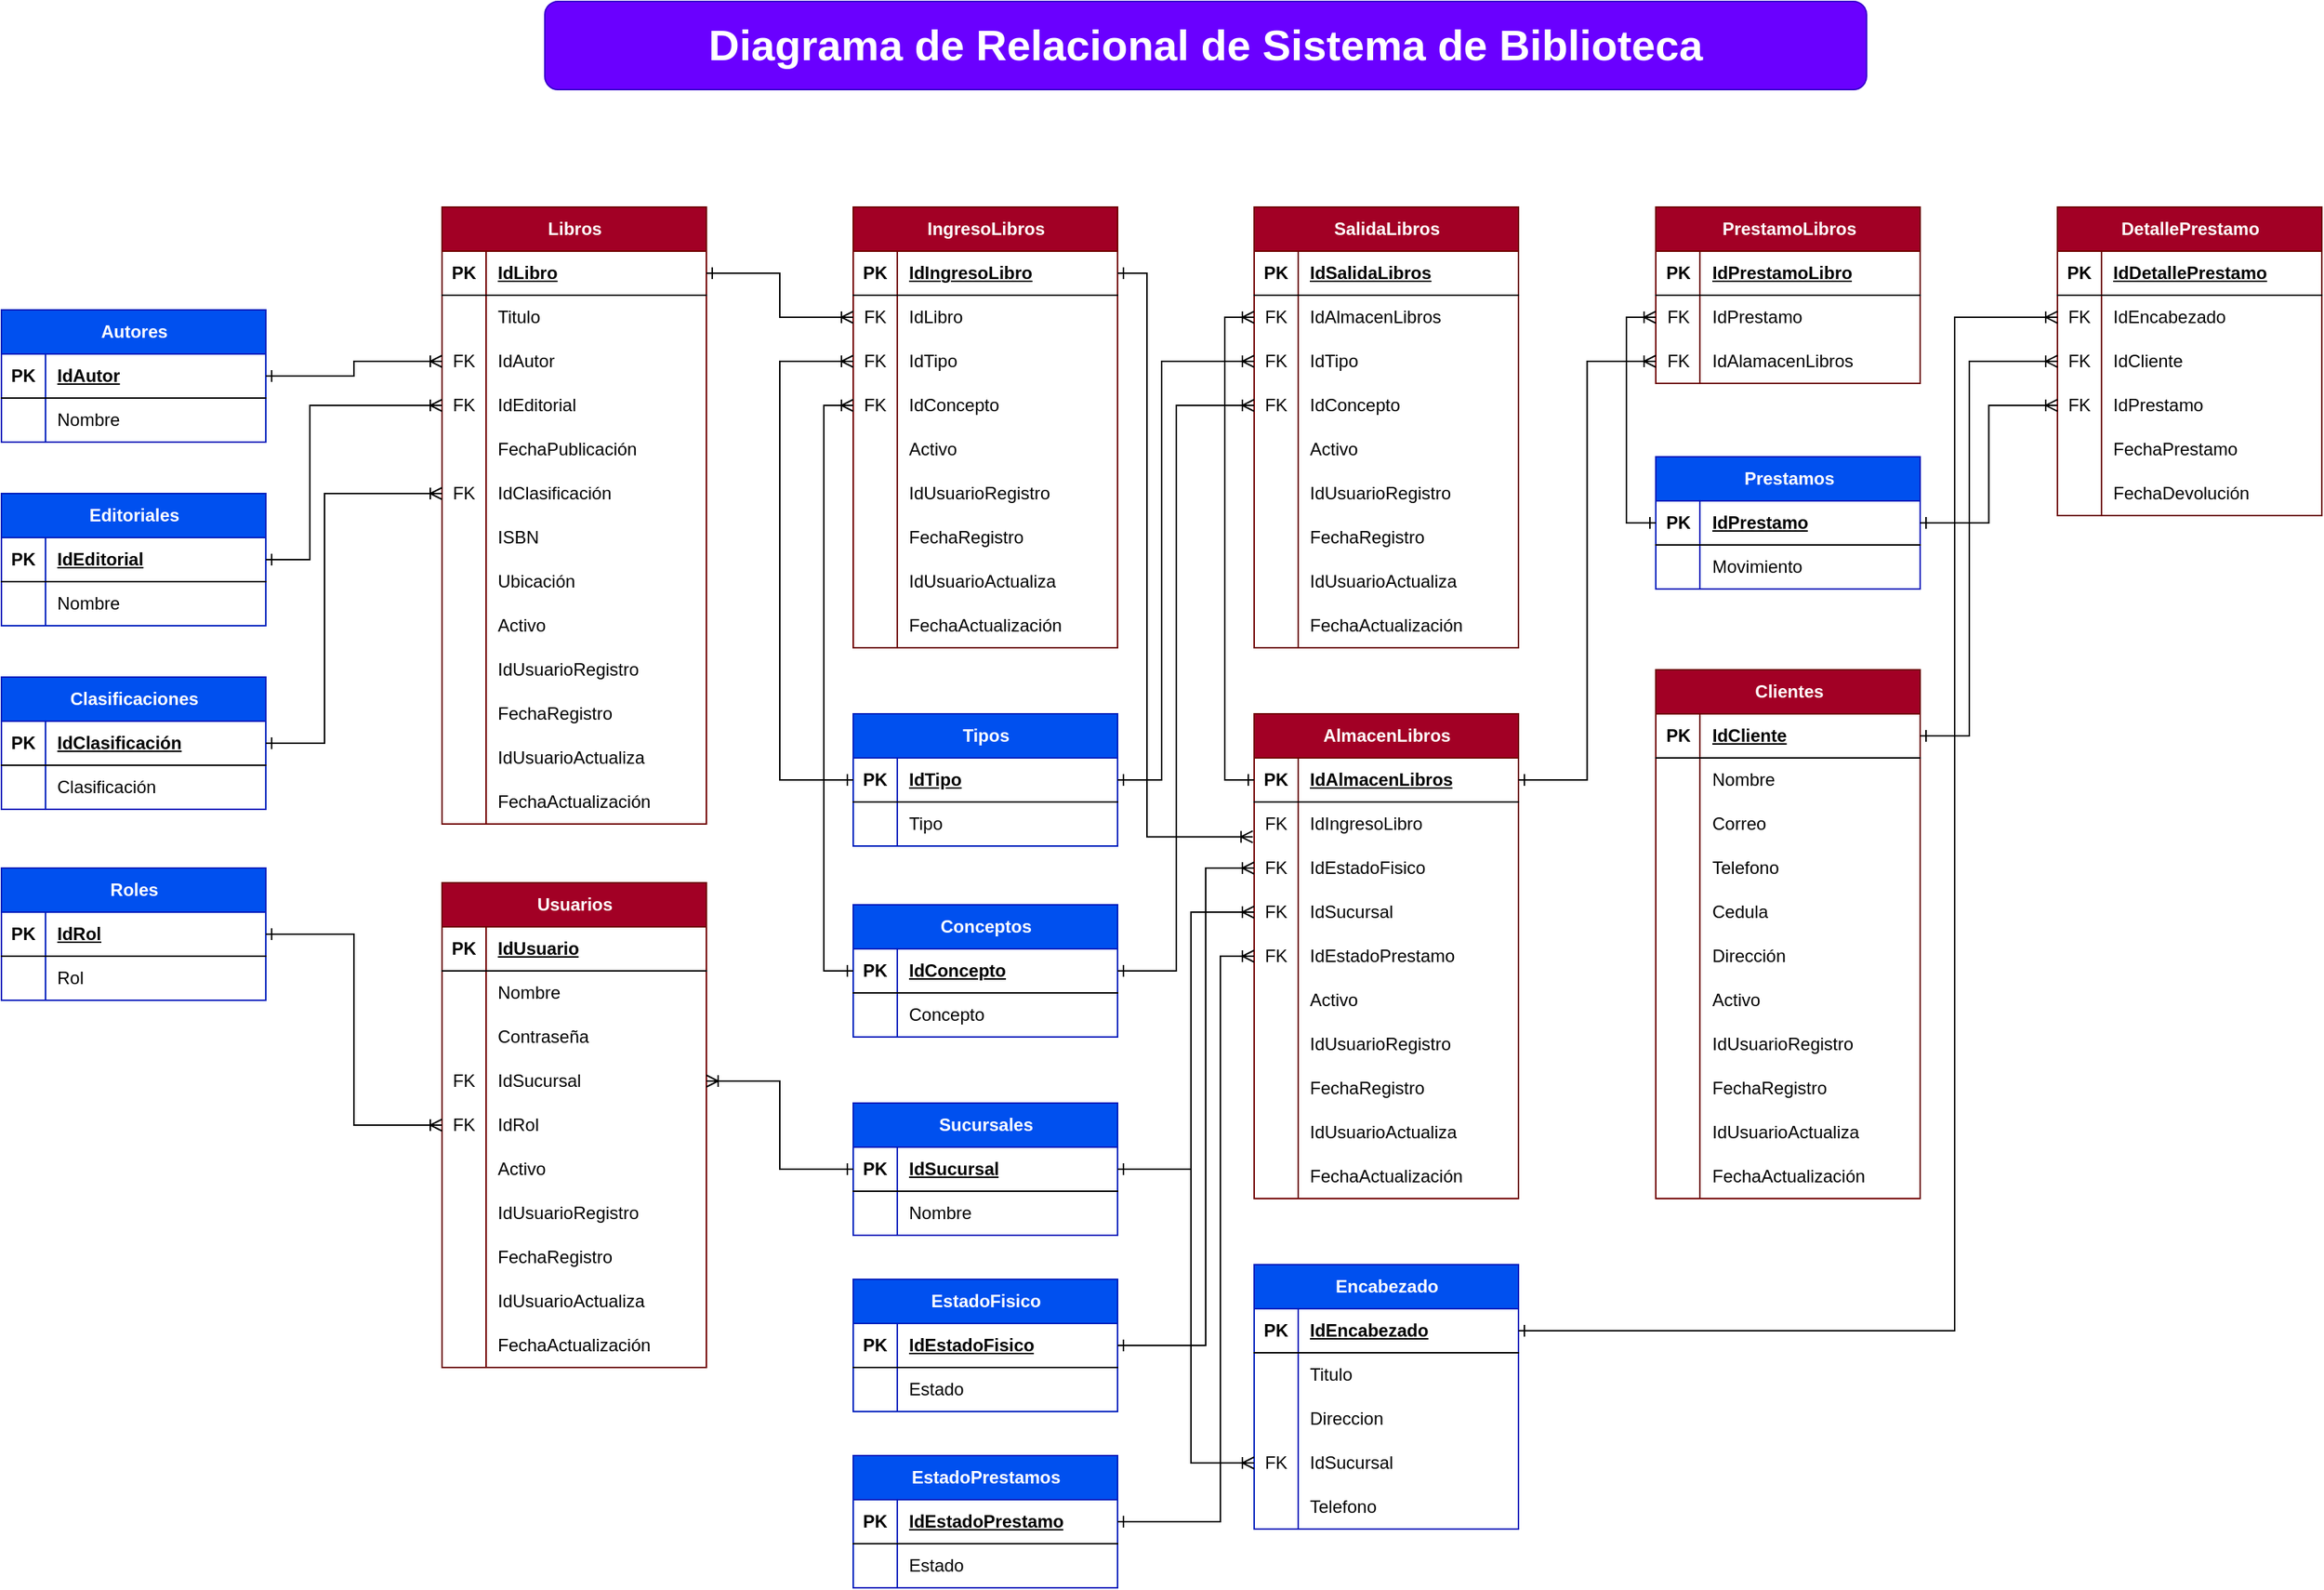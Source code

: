 <mxfile version="26.0.4">
  <diagram name="Página-1" id="CJXRS66U3BnUvkEkZdyE">
    <mxGraphModel dx="2982" dy="1265" grid="1" gridSize="10" guides="1" tooltips="1" connect="1" arrows="1" fold="1" page="1" pageScale="1" pageWidth="827" pageHeight="1169" math="0" shadow="0">
      <root>
        <mxCell id="0" />
        <mxCell id="1" parent="0" />
        <mxCell id="LMHVWtZlTu9u3hLLNm2N-1" value="Libros" style="shape=table;startSize=30;container=1;collapsible=1;childLayout=tableLayout;fixedRows=1;rowLines=0;fontStyle=1;align=center;resizeLast=1;html=1;fillColor=#a20025;fontColor=#ffffff;strokeColor=#6F0000;" parent="1" vertex="1">
          <mxGeometry x="-500" y="180" width="180" height="420" as="geometry" />
        </mxCell>
        <mxCell id="LMHVWtZlTu9u3hLLNm2N-2" value="" style="shape=tableRow;horizontal=0;startSize=0;swimlaneHead=0;swimlaneBody=0;fillColor=none;collapsible=0;dropTarget=0;points=[[0,0.5],[1,0.5]];portConstraint=eastwest;top=0;left=0;right=0;bottom=1;" parent="LMHVWtZlTu9u3hLLNm2N-1" vertex="1">
          <mxGeometry y="30" width="180" height="30" as="geometry" />
        </mxCell>
        <mxCell id="LMHVWtZlTu9u3hLLNm2N-3" value="PK" style="shape=partialRectangle;connectable=0;fillColor=none;top=0;left=0;bottom=0;right=0;fontStyle=1;overflow=hidden;whiteSpace=wrap;html=1;" parent="LMHVWtZlTu9u3hLLNm2N-2" vertex="1">
          <mxGeometry width="30" height="30" as="geometry">
            <mxRectangle width="30" height="30" as="alternateBounds" />
          </mxGeometry>
        </mxCell>
        <mxCell id="LMHVWtZlTu9u3hLLNm2N-4" value="IdLibro" style="shape=partialRectangle;connectable=0;fillColor=none;top=0;left=0;bottom=0;right=0;align=left;spacingLeft=6;fontStyle=5;overflow=hidden;whiteSpace=wrap;html=1;" parent="LMHVWtZlTu9u3hLLNm2N-2" vertex="1">
          <mxGeometry x="30" width="150" height="30" as="geometry">
            <mxRectangle width="150" height="30" as="alternateBounds" />
          </mxGeometry>
        </mxCell>
        <mxCell id="LMHVWtZlTu9u3hLLNm2N-5" value="" style="shape=tableRow;horizontal=0;startSize=0;swimlaneHead=0;swimlaneBody=0;fillColor=none;collapsible=0;dropTarget=0;points=[[0,0.5],[1,0.5]];portConstraint=eastwest;top=0;left=0;right=0;bottom=0;" parent="LMHVWtZlTu9u3hLLNm2N-1" vertex="1">
          <mxGeometry y="60" width="180" height="30" as="geometry" />
        </mxCell>
        <mxCell id="LMHVWtZlTu9u3hLLNm2N-6" value="" style="shape=partialRectangle;connectable=0;fillColor=none;top=0;left=0;bottom=0;right=0;editable=1;overflow=hidden;whiteSpace=wrap;html=1;" parent="LMHVWtZlTu9u3hLLNm2N-5" vertex="1">
          <mxGeometry width="30" height="30" as="geometry">
            <mxRectangle width="30" height="30" as="alternateBounds" />
          </mxGeometry>
        </mxCell>
        <mxCell id="LMHVWtZlTu9u3hLLNm2N-7" value="Titulo" style="shape=partialRectangle;connectable=0;fillColor=none;top=0;left=0;bottom=0;right=0;align=left;spacingLeft=6;overflow=hidden;whiteSpace=wrap;html=1;" parent="LMHVWtZlTu9u3hLLNm2N-5" vertex="1">
          <mxGeometry x="30" width="150" height="30" as="geometry">
            <mxRectangle width="150" height="30" as="alternateBounds" />
          </mxGeometry>
        </mxCell>
        <mxCell id="LMHVWtZlTu9u3hLLNm2N-8" value="" style="shape=tableRow;horizontal=0;startSize=0;swimlaneHead=0;swimlaneBody=0;fillColor=none;collapsible=0;dropTarget=0;points=[[0,0.5],[1,0.5]];portConstraint=eastwest;top=0;left=0;right=0;bottom=0;" parent="LMHVWtZlTu9u3hLLNm2N-1" vertex="1">
          <mxGeometry y="90" width="180" height="30" as="geometry" />
        </mxCell>
        <mxCell id="LMHVWtZlTu9u3hLLNm2N-9" value="FK" style="shape=partialRectangle;connectable=0;fillColor=none;top=0;left=0;bottom=0;right=0;editable=1;overflow=hidden;whiteSpace=wrap;html=1;" parent="LMHVWtZlTu9u3hLLNm2N-8" vertex="1">
          <mxGeometry width="30" height="30" as="geometry">
            <mxRectangle width="30" height="30" as="alternateBounds" />
          </mxGeometry>
        </mxCell>
        <mxCell id="LMHVWtZlTu9u3hLLNm2N-10" value="IdAutor" style="shape=partialRectangle;connectable=0;fillColor=none;top=0;left=0;bottom=0;right=0;align=left;spacingLeft=6;overflow=hidden;whiteSpace=wrap;html=1;" parent="LMHVWtZlTu9u3hLLNm2N-8" vertex="1">
          <mxGeometry x="30" width="150" height="30" as="geometry">
            <mxRectangle width="150" height="30" as="alternateBounds" />
          </mxGeometry>
        </mxCell>
        <mxCell id="LMHVWtZlTu9u3hLLNm2N-11" value="" style="shape=tableRow;horizontal=0;startSize=0;swimlaneHead=0;swimlaneBody=0;fillColor=none;collapsible=0;dropTarget=0;points=[[0,0.5],[1,0.5]];portConstraint=eastwest;top=0;left=0;right=0;bottom=0;" parent="LMHVWtZlTu9u3hLLNm2N-1" vertex="1">
          <mxGeometry y="120" width="180" height="30" as="geometry" />
        </mxCell>
        <mxCell id="LMHVWtZlTu9u3hLLNm2N-12" value="FK" style="shape=partialRectangle;connectable=0;fillColor=none;top=0;left=0;bottom=0;right=0;editable=1;overflow=hidden;whiteSpace=wrap;html=1;" parent="LMHVWtZlTu9u3hLLNm2N-11" vertex="1">
          <mxGeometry width="30" height="30" as="geometry">
            <mxRectangle width="30" height="30" as="alternateBounds" />
          </mxGeometry>
        </mxCell>
        <mxCell id="LMHVWtZlTu9u3hLLNm2N-13" value="IdEditorial" style="shape=partialRectangle;connectable=0;fillColor=none;top=0;left=0;bottom=0;right=0;align=left;spacingLeft=6;overflow=hidden;whiteSpace=wrap;html=1;" parent="LMHVWtZlTu9u3hLLNm2N-11" vertex="1">
          <mxGeometry x="30" width="150" height="30" as="geometry">
            <mxRectangle width="150" height="30" as="alternateBounds" />
          </mxGeometry>
        </mxCell>
        <mxCell id="LMHVWtZlTu9u3hLLNm2N-14" value="" style="shape=tableRow;horizontal=0;startSize=0;swimlaneHead=0;swimlaneBody=0;fillColor=none;collapsible=0;dropTarget=0;points=[[0,0.5],[1,0.5]];portConstraint=eastwest;top=0;left=0;right=0;bottom=0;" parent="LMHVWtZlTu9u3hLLNm2N-1" vertex="1">
          <mxGeometry y="150" width="180" height="30" as="geometry" />
        </mxCell>
        <mxCell id="LMHVWtZlTu9u3hLLNm2N-15" value="" style="shape=partialRectangle;connectable=0;fillColor=none;top=0;left=0;bottom=0;right=0;editable=1;overflow=hidden;whiteSpace=wrap;html=1;" parent="LMHVWtZlTu9u3hLLNm2N-14" vertex="1">
          <mxGeometry width="30" height="30" as="geometry">
            <mxRectangle width="30" height="30" as="alternateBounds" />
          </mxGeometry>
        </mxCell>
        <mxCell id="LMHVWtZlTu9u3hLLNm2N-16" value="FechaPublicación" style="shape=partialRectangle;connectable=0;fillColor=none;top=0;left=0;bottom=0;right=0;align=left;spacingLeft=6;overflow=hidden;whiteSpace=wrap;html=1;" parent="LMHVWtZlTu9u3hLLNm2N-14" vertex="1">
          <mxGeometry x="30" width="150" height="30" as="geometry">
            <mxRectangle width="150" height="30" as="alternateBounds" />
          </mxGeometry>
        </mxCell>
        <mxCell id="LMHVWtZlTu9u3hLLNm2N-20" value="" style="shape=tableRow;horizontal=0;startSize=0;swimlaneHead=0;swimlaneBody=0;fillColor=none;collapsible=0;dropTarget=0;points=[[0,0.5],[1,0.5]];portConstraint=eastwest;top=0;left=0;right=0;bottom=0;" parent="LMHVWtZlTu9u3hLLNm2N-1" vertex="1">
          <mxGeometry y="180" width="180" height="30" as="geometry" />
        </mxCell>
        <mxCell id="LMHVWtZlTu9u3hLLNm2N-21" value="FK" style="shape=partialRectangle;connectable=0;fillColor=none;top=0;left=0;bottom=0;right=0;editable=1;overflow=hidden;whiteSpace=wrap;html=1;" parent="LMHVWtZlTu9u3hLLNm2N-20" vertex="1">
          <mxGeometry width="30" height="30" as="geometry">
            <mxRectangle width="30" height="30" as="alternateBounds" />
          </mxGeometry>
        </mxCell>
        <mxCell id="LMHVWtZlTu9u3hLLNm2N-22" value="IdClasificación" style="shape=partialRectangle;connectable=0;fillColor=none;top=0;left=0;bottom=0;right=0;align=left;spacingLeft=6;overflow=hidden;whiteSpace=wrap;html=1;" parent="LMHVWtZlTu9u3hLLNm2N-20" vertex="1">
          <mxGeometry x="30" width="150" height="30" as="geometry">
            <mxRectangle width="150" height="30" as="alternateBounds" />
          </mxGeometry>
        </mxCell>
        <mxCell id="LMHVWtZlTu9u3hLLNm2N-23" value="" style="shape=tableRow;horizontal=0;startSize=0;swimlaneHead=0;swimlaneBody=0;fillColor=none;collapsible=0;dropTarget=0;points=[[0,0.5],[1,0.5]];portConstraint=eastwest;top=0;left=0;right=0;bottom=0;" parent="LMHVWtZlTu9u3hLLNm2N-1" vertex="1">
          <mxGeometry y="210" width="180" height="30" as="geometry" />
        </mxCell>
        <mxCell id="LMHVWtZlTu9u3hLLNm2N-24" value="" style="shape=partialRectangle;connectable=0;fillColor=none;top=0;left=0;bottom=0;right=0;editable=1;overflow=hidden;whiteSpace=wrap;html=1;" parent="LMHVWtZlTu9u3hLLNm2N-23" vertex="1">
          <mxGeometry width="30" height="30" as="geometry">
            <mxRectangle width="30" height="30" as="alternateBounds" />
          </mxGeometry>
        </mxCell>
        <mxCell id="LMHVWtZlTu9u3hLLNm2N-25" value="ISBN" style="shape=partialRectangle;connectable=0;fillColor=none;top=0;left=0;bottom=0;right=0;align=left;spacingLeft=6;overflow=hidden;whiteSpace=wrap;html=1;" parent="LMHVWtZlTu9u3hLLNm2N-23" vertex="1">
          <mxGeometry x="30" width="150" height="30" as="geometry">
            <mxRectangle width="150" height="30" as="alternateBounds" />
          </mxGeometry>
        </mxCell>
        <mxCell id="LMHVWtZlTu9u3hLLNm2N-108" value="" style="shape=tableRow;horizontal=0;startSize=0;swimlaneHead=0;swimlaneBody=0;fillColor=none;collapsible=0;dropTarget=0;points=[[0,0.5],[1,0.5]];portConstraint=eastwest;top=0;left=0;right=0;bottom=0;" parent="LMHVWtZlTu9u3hLLNm2N-1" vertex="1">
          <mxGeometry y="240" width="180" height="30" as="geometry" />
        </mxCell>
        <mxCell id="LMHVWtZlTu9u3hLLNm2N-109" value="" style="shape=partialRectangle;connectable=0;fillColor=none;top=0;left=0;bottom=0;right=0;editable=1;overflow=hidden;whiteSpace=wrap;html=1;" parent="LMHVWtZlTu9u3hLLNm2N-108" vertex="1">
          <mxGeometry width="30" height="30" as="geometry">
            <mxRectangle width="30" height="30" as="alternateBounds" />
          </mxGeometry>
        </mxCell>
        <mxCell id="LMHVWtZlTu9u3hLLNm2N-110" value="Ubicación" style="shape=partialRectangle;connectable=0;fillColor=none;top=0;left=0;bottom=0;right=0;align=left;spacingLeft=6;overflow=hidden;whiteSpace=wrap;html=1;" parent="LMHVWtZlTu9u3hLLNm2N-108" vertex="1">
          <mxGeometry x="30" width="150" height="30" as="geometry">
            <mxRectangle width="150" height="30" as="alternateBounds" />
          </mxGeometry>
        </mxCell>
        <mxCell id="LMHVWtZlTu9u3hLLNm2N-29" value="" style="shape=tableRow;horizontal=0;startSize=0;swimlaneHead=0;swimlaneBody=0;fillColor=none;collapsible=0;dropTarget=0;points=[[0,0.5],[1,0.5]];portConstraint=eastwest;top=0;left=0;right=0;bottom=0;" parent="LMHVWtZlTu9u3hLLNm2N-1" vertex="1">
          <mxGeometry y="270" width="180" height="30" as="geometry" />
        </mxCell>
        <mxCell id="LMHVWtZlTu9u3hLLNm2N-30" value="" style="shape=partialRectangle;connectable=0;fillColor=none;top=0;left=0;bottom=0;right=0;editable=1;overflow=hidden;whiteSpace=wrap;html=1;" parent="LMHVWtZlTu9u3hLLNm2N-29" vertex="1">
          <mxGeometry width="30" height="30" as="geometry">
            <mxRectangle width="30" height="30" as="alternateBounds" />
          </mxGeometry>
        </mxCell>
        <mxCell id="LMHVWtZlTu9u3hLLNm2N-31" value="Activo" style="shape=partialRectangle;connectable=0;fillColor=none;top=0;left=0;bottom=0;right=0;align=left;spacingLeft=6;overflow=hidden;whiteSpace=wrap;html=1;" parent="LMHVWtZlTu9u3hLLNm2N-29" vertex="1">
          <mxGeometry x="30" width="150" height="30" as="geometry">
            <mxRectangle width="150" height="30" as="alternateBounds" />
          </mxGeometry>
        </mxCell>
        <mxCell id="LMHVWtZlTu9u3hLLNm2N-32" value="" style="shape=tableRow;horizontal=0;startSize=0;swimlaneHead=0;swimlaneBody=0;fillColor=none;collapsible=0;dropTarget=0;points=[[0,0.5],[1,0.5]];portConstraint=eastwest;top=0;left=0;right=0;bottom=0;" parent="LMHVWtZlTu9u3hLLNm2N-1" vertex="1">
          <mxGeometry y="300" width="180" height="30" as="geometry" />
        </mxCell>
        <mxCell id="LMHVWtZlTu9u3hLLNm2N-33" value="" style="shape=partialRectangle;connectable=0;fillColor=none;top=0;left=0;bottom=0;right=0;editable=1;overflow=hidden;whiteSpace=wrap;html=1;" parent="LMHVWtZlTu9u3hLLNm2N-32" vertex="1">
          <mxGeometry width="30" height="30" as="geometry">
            <mxRectangle width="30" height="30" as="alternateBounds" />
          </mxGeometry>
        </mxCell>
        <mxCell id="LMHVWtZlTu9u3hLLNm2N-34" value="IdUsuarioRegistro" style="shape=partialRectangle;connectable=0;fillColor=none;top=0;left=0;bottom=0;right=0;align=left;spacingLeft=6;overflow=hidden;whiteSpace=wrap;html=1;" parent="LMHVWtZlTu9u3hLLNm2N-32" vertex="1">
          <mxGeometry x="30" width="150" height="30" as="geometry">
            <mxRectangle width="150" height="30" as="alternateBounds" />
          </mxGeometry>
        </mxCell>
        <mxCell id="LMHVWtZlTu9u3hLLNm2N-35" value="" style="shape=tableRow;horizontal=0;startSize=0;swimlaneHead=0;swimlaneBody=0;fillColor=none;collapsible=0;dropTarget=0;points=[[0,0.5],[1,0.5]];portConstraint=eastwest;top=0;left=0;right=0;bottom=0;" parent="LMHVWtZlTu9u3hLLNm2N-1" vertex="1">
          <mxGeometry y="330" width="180" height="30" as="geometry" />
        </mxCell>
        <mxCell id="LMHVWtZlTu9u3hLLNm2N-36" value="" style="shape=partialRectangle;connectable=0;fillColor=none;top=0;left=0;bottom=0;right=0;editable=1;overflow=hidden;whiteSpace=wrap;html=1;" parent="LMHVWtZlTu9u3hLLNm2N-35" vertex="1">
          <mxGeometry width="30" height="30" as="geometry">
            <mxRectangle width="30" height="30" as="alternateBounds" />
          </mxGeometry>
        </mxCell>
        <mxCell id="LMHVWtZlTu9u3hLLNm2N-37" value="FechaRegistro" style="shape=partialRectangle;connectable=0;fillColor=none;top=0;left=0;bottom=0;right=0;align=left;spacingLeft=6;overflow=hidden;whiteSpace=wrap;html=1;" parent="LMHVWtZlTu9u3hLLNm2N-35" vertex="1">
          <mxGeometry x="30" width="150" height="30" as="geometry">
            <mxRectangle width="150" height="30" as="alternateBounds" />
          </mxGeometry>
        </mxCell>
        <mxCell id="LMHVWtZlTu9u3hLLNm2N-38" value="" style="shape=tableRow;horizontal=0;startSize=0;swimlaneHead=0;swimlaneBody=0;fillColor=none;collapsible=0;dropTarget=0;points=[[0,0.5],[1,0.5]];portConstraint=eastwest;top=0;left=0;right=0;bottom=0;" parent="LMHVWtZlTu9u3hLLNm2N-1" vertex="1">
          <mxGeometry y="360" width="180" height="30" as="geometry" />
        </mxCell>
        <mxCell id="LMHVWtZlTu9u3hLLNm2N-39" value="" style="shape=partialRectangle;connectable=0;fillColor=none;top=0;left=0;bottom=0;right=0;editable=1;overflow=hidden;whiteSpace=wrap;html=1;" parent="LMHVWtZlTu9u3hLLNm2N-38" vertex="1">
          <mxGeometry width="30" height="30" as="geometry">
            <mxRectangle width="30" height="30" as="alternateBounds" />
          </mxGeometry>
        </mxCell>
        <mxCell id="LMHVWtZlTu9u3hLLNm2N-40" value="IdUsuarioActualiza" style="shape=partialRectangle;connectable=0;fillColor=none;top=0;left=0;bottom=0;right=0;align=left;spacingLeft=6;overflow=hidden;whiteSpace=wrap;html=1;" parent="LMHVWtZlTu9u3hLLNm2N-38" vertex="1">
          <mxGeometry x="30" width="150" height="30" as="geometry">
            <mxRectangle width="150" height="30" as="alternateBounds" />
          </mxGeometry>
        </mxCell>
        <mxCell id="LMHVWtZlTu9u3hLLNm2N-41" value="" style="shape=tableRow;horizontal=0;startSize=0;swimlaneHead=0;swimlaneBody=0;fillColor=none;collapsible=0;dropTarget=0;points=[[0,0.5],[1,0.5]];portConstraint=eastwest;top=0;left=0;right=0;bottom=0;" parent="LMHVWtZlTu9u3hLLNm2N-1" vertex="1">
          <mxGeometry y="390" width="180" height="30" as="geometry" />
        </mxCell>
        <mxCell id="LMHVWtZlTu9u3hLLNm2N-42" value="" style="shape=partialRectangle;connectable=0;fillColor=none;top=0;left=0;bottom=0;right=0;editable=1;overflow=hidden;whiteSpace=wrap;html=1;" parent="LMHVWtZlTu9u3hLLNm2N-41" vertex="1">
          <mxGeometry width="30" height="30" as="geometry">
            <mxRectangle width="30" height="30" as="alternateBounds" />
          </mxGeometry>
        </mxCell>
        <mxCell id="LMHVWtZlTu9u3hLLNm2N-43" value="FechaActualización" style="shape=partialRectangle;connectable=0;fillColor=none;top=0;left=0;bottom=0;right=0;align=left;spacingLeft=6;overflow=hidden;whiteSpace=wrap;html=1;" parent="LMHVWtZlTu9u3hLLNm2N-41" vertex="1">
          <mxGeometry x="30" width="150" height="30" as="geometry">
            <mxRectangle width="150" height="30" as="alternateBounds" />
          </mxGeometry>
        </mxCell>
        <mxCell id="LMHVWtZlTu9u3hLLNm2N-44" value="Usuarios" style="shape=table;startSize=30;container=1;collapsible=1;childLayout=tableLayout;fixedRows=1;rowLines=0;fontStyle=1;align=center;resizeLast=1;html=1;fillColor=#a20025;fontColor=#ffffff;strokeColor=#6F0000;" parent="1" vertex="1">
          <mxGeometry x="-500" y="640" width="180" height="330" as="geometry" />
        </mxCell>
        <mxCell id="LMHVWtZlTu9u3hLLNm2N-45" value="" style="shape=tableRow;horizontal=0;startSize=0;swimlaneHead=0;swimlaneBody=0;fillColor=none;collapsible=0;dropTarget=0;points=[[0,0.5],[1,0.5]];portConstraint=eastwest;top=0;left=0;right=0;bottom=1;" parent="LMHVWtZlTu9u3hLLNm2N-44" vertex="1">
          <mxGeometry y="30" width="180" height="30" as="geometry" />
        </mxCell>
        <mxCell id="LMHVWtZlTu9u3hLLNm2N-46" value="PK" style="shape=partialRectangle;connectable=0;fillColor=none;top=0;left=0;bottom=0;right=0;fontStyle=1;overflow=hidden;whiteSpace=wrap;html=1;" parent="LMHVWtZlTu9u3hLLNm2N-45" vertex="1">
          <mxGeometry width="30" height="30" as="geometry">
            <mxRectangle width="30" height="30" as="alternateBounds" />
          </mxGeometry>
        </mxCell>
        <mxCell id="LMHVWtZlTu9u3hLLNm2N-47" value="IdUsuario" style="shape=partialRectangle;connectable=0;fillColor=none;top=0;left=0;bottom=0;right=0;align=left;spacingLeft=6;fontStyle=5;overflow=hidden;whiteSpace=wrap;html=1;" parent="LMHVWtZlTu9u3hLLNm2N-45" vertex="1">
          <mxGeometry x="30" width="150" height="30" as="geometry">
            <mxRectangle width="150" height="30" as="alternateBounds" />
          </mxGeometry>
        </mxCell>
        <mxCell id="LMHVWtZlTu9u3hLLNm2N-48" value="" style="shape=tableRow;horizontal=0;startSize=0;swimlaneHead=0;swimlaneBody=0;fillColor=none;collapsible=0;dropTarget=0;points=[[0,0.5],[1,0.5]];portConstraint=eastwest;top=0;left=0;right=0;bottom=0;" parent="LMHVWtZlTu9u3hLLNm2N-44" vertex="1">
          <mxGeometry y="60" width="180" height="30" as="geometry" />
        </mxCell>
        <mxCell id="LMHVWtZlTu9u3hLLNm2N-49" value="" style="shape=partialRectangle;connectable=0;fillColor=none;top=0;left=0;bottom=0;right=0;editable=1;overflow=hidden;whiteSpace=wrap;html=1;" parent="LMHVWtZlTu9u3hLLNm2N-48" vertex="1">
          <mxGeometry width="30" height="30" as="geometry">
            <mxRectangle width="30" height="30" as="alternateBounds" />
          </mxGeometry>
        </mxCell>
        <mxCell id="LMHVWtZlTu9u3hLLNm2N-50" value="Nombre" style="shape=partialRectangle;connectable=0;fillColor=none;top=0;left=0;bottom=0;right=0;align=left;spacingLeft=6;overflow=hidden;whiteSpace=wrap;html=1;" parent="LMHVWtZlTu9u3hLLNm2N-48" vertex="1">
          <mxGeometry x="30" width="150" height="30" as="geometry">
            <mxRectangle width="150" height="30" as="alternateBounds" />
          </mxGeometry>
        </mxCell>
        <mxCell id="LMHVWtZlTu9u3hLLNm2N-51" value="" style="shape=tableRow;horizontal=0;startSize=0;swimlaneHead=0;swimlaneBody=0;fillColor=none;collapsible=0;dropTarget=0;points=[[0,0.5],[1,0.5]];portConstraint=eastwest;top=0;left=0;right=0;bottom=0;" parent="LMHVWtZlTu9u3hLLNm2N-44" vertex="1">
          <mxGeometry y="90" width="180" height="30" as="geometry" />
        </mxCell>
        <mxCell id="LMHVWtZlTu9u3hLLNm2N-52" value="" style="shape=partialRectangle;connectable=0;fillColor=none;top=0;left=0;bottom=0;right=0;editable=1;overflow=hidden;whiteSpace=wrap;html=1;" parent="LMHVWtZlTu9u3hLLNm2N-51" vertex="1">
          <mxGeometry width="30" height="30" as="geometry">
            <mxRectangle width="30" height="30" as="alternateBounds" />
          </mxGeometry>
        </mxCell>
        <mxCell id="LMHVWtZlTu9u3hLLNm2N-53" value="Contraseña" style="shape=partialRectangle;connectable=0;fillColor=none;top=0;left=0;bottom=0;right=0;align=left;spacingLeft=6;overflow=hidden;whiteSpace=wrap;html=1;" parent="LMHVWtZlTu9u3hLLNm2N-51" vertex="1">
          <mxGeometry x="30" width="150" height="30" as="geometry">
            <mxRectangle width="150" height="30" as="alternateBounds" />
          </mxGeometry>
        </mxCell>
        <mxCell id="LMHVWtZlTu9u3hLLNm2N-54" value="" style="shape=tableRow;horizontal=0;startSize=0;swimlaneHead=0;swimlaneBody=0;fillColor=none;collapsible=0;dropTarget=0;points=[[0,0.5],[1,0.5]];portConstraint=eastwest;top=0;left=0;right=0;bottom=0;" parent="LMHVWtZlTu9u3hLLNm2N-44" vertex="1">
          <mxGeometry y="120" width="180" height="30" as="geometry" />
        </mxCell>
        <mxCell id="LMHVWtZlTu9u3hLLNm2N-55" value="FK" style="shape=partialRectangle;connectable=0;fillColor=none;top=0;left=0;bottom=0;right=0;editable=1;overflow=hidden;whiteSpace=wrap;html=1;" parent="LMHVWtZlTu9u3hLLNm2N-54" vertex="1">
          <mxGeometry width="30" height="30" as="geometry">
            <mxRectangle width="30" height="30" as="alternateBounds" />
          </mxGeometry>
        </mxCell>
        <mxCell id="LMHVWtZlTu9u3hLLNm2N-56" value="IdSucursal" style="shape=partialRectangle;connectable=0;fillColor=none;top=0;left=0;bottom=0;right=0;align=left;spacingLeft=6;overflow=hidden;whiteSpace=wrap;html=1;" parent="LMHVWtZlTu9u3hLLNm2N-54" vertex="1">
          <mxGeometry x="30" width="150" height="30" as="geometry">
            <mxRectangle width="150" height="30" as="alternateBounds" />
          </mxGeometry>
        </mxCell>
        <mxCell id="LMHVWtZlTu9u3hLLNm2N-57" value="" style="shape=tableRow;horizontal=0;startSize=0;swimlaneHead=0;swimlaneBody=0;fillColor=none;collapsible=0;dropTarget=0;points=[[0,0.5],[1,0.5]];portConstraint=eastwest;top=0;left=0;right=0;bottom=0;" parent="LMHVWtZlTu9u3hLLNm2N-44" vertex="1">
          <mxGeometry y="150" width="180" height="30" as="geometry" />
        </mxCell>
        <mxCell id="LMHVWtZlTu9u3hLLNm2N-58" value="FK" style="shape=partialRectangle;connectable=0;fillColor=none;top=0;left=0;bottom=0;right=0;editable=1;overflow=hidden;whiteSpace=wrap;html=1;" parent="LMHVWtZlTu9u3hLLNm2N-57" vertex="1">
          <mxGeometry width="30" height="30" as="geometry">
            <mxRectangle width="30" height="30" as="alternateBounds" />
          </mxGeometry>
        </mxCell>
        <mxCell id="LMHVWtZlTu9u3hLLNm2N-59" value="IdRol" style="shape=partialRectangle;connectable=0;fillColor=none;top=0;left=0;bottom=0;right=0;align=left;spacingLeft=6;overflow=hidden;whiteSpace=wrap;html=1;" parent="LMHVWtZlTu9u3hLLNm2N-57" vertex="1">
          <mxGeometry x="30" width="150" height="30" as="geometry">
            <mxRectangle width="150" height="30" as="alternateBounds" />
          </mxGeometry>
        </mxCell>
        <mxCell id="LMHVWtZlTu9u3hLLNm2N-114" value="" style="shape=tableRow;horizontal=0;startSize=0;swimlaneHead=0;swimlaneBody=0;fillColor=none;collapsible=0;dropTarget=0;points=[[0,0.5],[1,0.5]];portConstraint=eastwest;top=0;left=0;right=0;bottom=0;" parent="LMHVWtZlTu9u3hLLNm2N-44" vertex="1">
          <mxGeometry y="180" width="180" height="30" as="geometry" />
        </mxCell>
        <mxCell id="LMHVWtZlTu9u3hLLNm2N-115" value="" style="shape=partialRectangle;connectable=0;fillColor=none;top=0;left=0;bottom=0;right=0;editable=1;overflow=hidden;whiteSpace=wrap;html=1;" parent="LMHVWtZlTu9u3hLLNm2N-114" vertex="1">
          <mxGeometry width="30" height="30" as="geometry">
            <mxRectangle width="30" height="30" as="alternateBounds" />
          </mxGeometry>
        </mxCell>
        <mxCell id="LMHVWtZlTu9u3hLLNm2N-116" value="Activo" style="shape=partialRectangle;connectable=0;fillColor=none;top=0;left=0;bottom=0;right=0;align=left;spacingLeft=6;overflow=hidden;whiteSpace=wrap;html=1;" parent="LMHVWtZlTu9u3hLLNm2N-114" vertex="1">
          <mxGeometry x="30" width="150" height="30" as="geometry">
            <mxRectangle width="150" height="30" as="alternateBounds" />
          </mxGeometry>
        </mxCell>
        <mxCell id="LMHVWtZlTu9u3hLLNm2N-117" value="" style="shape=tableRow;horizontal=0;startSize=0;swimlaneHead=0;swimlaneBody=0;fillColor=none;collapsible=0;dropTarget=0;points=[[0,0.5],[1,0.5]];portConstraint=eastwest;top=0;left=0;right=0;bottom=0;" parent="LMHVWtZlTu9u3hLLNm2N-44" vertex="1">
          <mxGeometry y="210" width="180" height="30" as="geometry" />
        </mxCell>
        <mxCell id="LMHVWtZlTu9u3hLLNm2N-118" value="" style="shape=partialRectangle;connectable=0;fillColor=none;top=0;left=0;bottom=0;right=0;editable=1;overflow=hidden;whiteSpace=wrap;html=1;" parent="LMHVWtZlTu9u3hLLNm2N-117" vertex="1">
          <mxGeometry width="30" height="30" as="geometry">
            <mxRectangle width="30" height="30" as="alternateBounds" />
          </mxGeometry>
        </mxCell>
        <mxCell id="LMHVWtZlTu9u3hLLNm2N-119" value="IdUsuarioRegistro" style="shape=partialRectangle;connectable=0;fillColor=none;top=0;left=0;bottom=0;right=0;align=left;spacingLeft=6;overflow=hidden;whiteSpace=wrap;html=1;" parent="LMHVWtZlTu9u3hLLNm2N-117" vertex="1">
          <mxGeometry x="30" width="150" height="30" as="geometry">
            <mxRectangle width="150" height="30" as="alternateBounds" />
          </mxGeometry>
        </mxCell>
        <mxCell id="LMHVWtZlTu9u3hLLNm2N-120" value="" style="shape=tableRow;horizontal=0;startSize=0;swimlaneHead=0;swimlaneBody=0;fillColor=none;collapsible=0;dropTarget=0;points=[[0,0.5],[1,0.5]];portConstraint=eastwest;top=0;left=0;right=0;bottom=0;" parent="LMHVWtZlTu9u3hLLNm2N-44" vertex="1">
          <mxGeometry y="240" width="180" height="30" as="geometry" />
        </mxCell>
        <mxCell id="LMHVWtZlTu9u3hLLNm2N-121" value="" style="shape=partialRectangle;connectable=0;fillColor=none;top=0;left=0;bottom=0;right=0;editable=1;overflow=hidden;whiteSpace=wrap;html=1;" parent="LMHVWtZlTu9u3hLLNm2N-120" vertex="1">
          <mxGeometry width="30" height="30" as="geometry">
            <mxRectangle width="30" height="30" as="alternateBounds" />
          </mxGeometry>
        </mxCell>
        <mxCell id="LMHVWtZlTu9u3hLLNm2N-122" value="FechaRegistro" style="shape=partialRectangle;connectable=0;fillColor=none;top=0;left=0;bottom=0;right=0;align=left;spacingLeft=6;overflow=hidden;whiteSpace=wrap;html=1;" parent="LMHVWtZlTu9u3hLLNm2N-120" vertex="1">
          <mxGeometry x="30" width="150" height="30" as="geometry">
            <mxRectangle width="150" height="30" as="alternateBounds" />
          </mxGeometry>
        </mxCell>
        <mxCell id="LMHVWtZlTu9u3hLLNm2N-123" value="" style="shape=tableRow;horizontal=0;startSize=0;swimlaneHead=0;swimlaneBody=0;fillColor=none;collapsible=0;dropTarget=0;points=[[0,0.5],[1,0.5]];portConstraint=eastwest;top=0;left=0;right=0;bottom=0;" parent="LMHVWtZlTu9u3hLLNm2N-44" vertex="1">
          <mxGeometry y="270" width="180" height="30" as="geometry" />
        </mxCell>
        <mxCell id="LMHVWtZlTu9u3hLLNm2N-124" value="" style="shape=partialRectangle;connectable=0;fillColor=none;top=0;left=0;bottom=0;right=0;editable=1;overflow=hidden;whiteSpace=wrap;html=1;" parent="LMHVWtZlTu9u3hLLNm2N-123" vertex="1">
          <mxGeometry width="30" height="30" as="geometry">
            <mxRectangle width="30" height="30" as="alternateBounds" />
          </mxGeometry>
        </mxCell>
        <mxCell id="LMHVWtZlTu9u3hLLNm2N-125" value="IdUsuarioActualiza" style="shape=partialRectangle;connectable=0;fillColor=none;top=0;left=0;bottom=0;right=0;align=left;spacingLeft=6;overflow=hidden;whiteSpace=wrap;html=1;" parent="LMHVWtZlTu9u3hLLNm2N-123" vertex="1">
          <mxGeometry x="30" width="150" height="30" as="geometry">
            <mxRectangle width="150" height="30" as="alternateBounds" />
          </mxGeometry>
        </mxCell>
        <mxCell id="LMHVWtZlTu9u3hLLNm2N-126" value="" style="shape=tableRow;horizontal=0;startSize=0;swimlaneHead=0;swimlaneBody=0;fillColor=none;collapsible=0;dropTarget=0;points=[[0,0.5],[1,0.5]];portConstraint=eastwest;top=0;left=0;right=0;bottom=0;" parent="LMHVWtZlTu9u3hLLNm2N-44" vertex="1">
          <mxGeometry y="300" width="180" height="30" as="geometry" />
        </mxCell>
        <mxCell id="LMHVWtZlTu9u3hLLNm2N-127" value="" style="shape=partialRectangle;connectable=0;fillColor=none;top=0;left=0;bottom=0;right=0;editable=1;overflow=hidden;whiteSpace=wrap;html=1;" parent="LMHVWtZlTu9u3hLLNm2N-126" vertex="1">
          <mxGeometry width="30" height="30" as="geometry">
            <mxRectangle width="30" height="30" as="alternateBounds" />
          </mxGeometry>
        </mxCell>
        <mxCell id="LMHVWtZlTu9u3hLLNm2N-128" value="FechaActualización" style="shape=partialRectangle;connectable=0;fillColor=none;top=0;left=0;bottom=0;right=0;align=left;spacingLeft=6;overflow=hidden;whiteSpace=wrap;html=1;" parent="LMHVWtZlTu9u3hLLNm2N-126" vertex="1">
          <mxGeometry x="30" width="150" height="30" as="geometry">
            <mxRectangle width="150" height="30" as="alternateBounds" />
          </mxGeometry>
        </mxCell>
        <mxCell id="LMHVWtZlTu9u3hLLNm2N-60" value="Sucursales" style="shape=table;startSize=30;container=1;collapsible=1;childLayout=tableLayout;fixedRows=1;rowLines=0;fontStyle=1;align=center;resizeLast=1;html=1;fillColor=#0050ef;fontColor=#ffffff;strokeColor=#001DBC;" parent="1" vertex="1">
          <mxGeometry x="-220" y="790" width="180" height="90" as="geometry" />
        </mxCell>
        <mxCell id="LMHVWtZlTu9u3hLLNm2N-61" value="" style="shape=tableRow;horizontal=0;startSize=0;swimlaneHead=0;swimlaneBody=0;fillColor=none;collapsible=0;dropTarget=0;points=[[0,0.5],[1,0.5]];portConstraint=eastwest;top=0;left=0;right=0;bottom=1;" parent="LMHVWtZlTu9u3hLLNm2N-60" vertex="1">
          <mxGeometry y="30" width="180" height="30" as="geometry" />
        </mxCell>
        <mxCell id="LMHVWtZlTu9u3hLLNm2N-62" value="PK" style="shape=partialRectangle;connectable=0;fillColor=none;top=0;left=0;bottom=0;right=0;fontStyle=1;overflow=hidden;whiteSpace=wrap;html=1;" parent="LMHVWtZlTu9u3hLLNm2N-61" vertex="1">
          <mxGeometry width="30" height="30" as="geometry">
            <mxRectangle width="30" height="30" as="alternateBounds" />
          </mxGeometry>
        </mxCell>
        <mxCell id="LMHVWtZlTu9u3hLLNm2N-63" value="IdSucursal" style="shape=partialRectangle;connectable=0;fillColor=none;top=0;left=0;bottom=0;right=0;align=left;spacingLeft=6;fontStyle=5;overflow=hidden;whiteSpace=wrap;html=1;" parent="LMHVWtZlTu9u3hLLNm2N-61" vertex="1">
          <mxGeometry x="30" width="150" height="30" as="geometry">
            <mxRectangle width="150" height="30" as="alternateBounds" />
          </mxGeometry>
        </mxCell>
        <mxCell id="LMHVWtZlTu9u3hLLNm2N-64" value="" style="shape=tableRow;horizontal=0;startSize=0;swimlaneHead=0;swimlaneBody=0;fillColor=none;collapsible=0;dropTarget=0;points=[[0,0.5],[1,0.5]];portConstraint=eastwest;top=0;left=0;right=0;bottom=0;" parent="LMHVWtZlTu9u3hLLNm2N-60" vertex="1">
          <mxGeometry y="60" width="180" height="30" as="geometry" />
        </mxCell>
        <mxCell id="LMHVWtZlTu9u3hLLNm2N-65" value="" style="shape=partialRectangle;connectable=0;fillColor=none;top=0;left=0;bottom=0;right=0;editable=1;overflow=hidden;whiteSpace=wrap;html=1;" parent="LMHVWtZlTu9u3hLLNm2N-64" vertex="1">
          <mxGeometry width="30" height="30" as="geometry">
            <mxRectangle width="30" height="30" as="alternateBounds" />
          </mxGeometry>
        </mxCell>
        <mxCell id="LMHVWtZlTu9u3hLLNm2N-66" value="Nombre" style="shape=partialRectangle;connectable=0;fillColor=none;top=0;left=0;bottom=0;right=0;align=left;spacingLeft=6;overflow=hidden;whiteSpace=wrap;html=1;" parent="LMHVWtZlTu9u3hLLNm2N-64" vertex="1">
          <mxGeometry x="30" width="150" height="30" as="geometry">
            <mxRectangle width="150" height="30" as="alternateBounds" />
          </mxGeometry>
        </mxCell>
        <mxCell id="LMHVWtZlTu9u3hLLNm2N-89" value="Clientes" style="shape=table;startSize=30;container=1;collapsible=1;childLayout=tableLayout;fixedRows=1;rowLines=0;fontStyle=1;align=center;resizeLast=1;html=1;fillColor=#a20025;fontColor=#ffffff;strokeColor=#6F0000;" parent="1" vertex="1">
          <mxGeometry x="326.5" y="495" width="180" height="360" as="geometry" />
        </mxCell>
        <mxCell id="LMHVWtZlTu9u3hLLNm2N-90" value="" style="shape=tableRow;horizontal=0;startSize=0;swimlaneHead=0;swimlaneBody=0;fillColor=none;collapsible=0;dropTarget=0;points=[[0,0.5],[1,0.5]];portConstraint=eastwest;top=0;left=0;right=0;bottom=1;" parent="LMHVWtZlTu9u3hLLNm2N-89" vertex="1">
          <mxGeometry y="30" width="180" height="30" as="geometry" />
        </mxCell>
        <mxCell id="LMHVWtZlTu9u3hLLNm2N-91" value="PK" style="shape=partialRectangle;connectable=0;fillColor=none;top=0;left=0;bottom=0;right=0;fontStyle=1;overflow=hidden;whiteSpace=wrap;html=1;" parent="LMHVWtZlTu9u3hLLNm2N-90" vertex="1">
          <mxGeometry width="30" height="30" as="geometry">
            <mxRectangle width="30" height="30" as="alternateBounds" />
          </mxGeometry>
        </mxCell>
        <mxCell id="LMHVWtZlTu9u3hLLNm2N-92" value="IdCliente" style="shape=partialRectangle;connectable=0;fillColor=none;top=0;left=0;bottom=0;right=0;align=left;spacingLeft=6;fontStyle=5;overflow=hidden;whiteSpace=wrap;html=1;" parent="LMHVWtZlTu9u3hLLNm2N-90" vertex="1">
          <mxGeometry x="30" width="150" height="30" as="geometry">
            <mxRectangle width="150" height="30" as="alternateBounds" />
          </mxGeometry>
        </mxCell>
        <mxCell id="LMHVWtZlTu9u3hLLNm2N-93" value="" style="shape=tableRow;horizontal=0;startSize=0;swimlaneHead=0;swimlaneBody=0;fillColor=none;collapsible=0;dropTarget=0;points=[[0,0.5],[1,0.5]];portConstraint=eastwest;top=0;left=0;right=0;bottom=0;" parent="LMHVWtZlTu9u3hLLNm2N-89" vertex="1">
          <mxGeometry y="60" width="180" height="30" as="geometry" />
        </mxCell>
        <mxCell id="LMHVWtZlTu9u3hLLNm2N-94" value="" style="shape=partialRectangle;connectable=0;fillColor=none;top=0;left=0;bottom=0;right=0;editable=1;overflow=hidden;whiteSpace=wrap;html=1;" parent="LMHVWtZlTu9u3hLLNm2N-93" vertex="1">
          <mxGeometry width="30" height="30" as="geometry">
            <mxRectangle width="30" height="30" as="alternateBounds" />
          </mxGeometry>
        </mxCell>
        <mxCell id="LMHVWtZlTu9u3hLLNm2N-95" value="Nombre" style="shape=partialRectangle;connectable=0;fillColor=none;top=0;left=0;bottom=0;right=0;align=left;spacingLeft=6;overflow=hidden;whiteSpace=wrap;html=1;" parent="LMHVWtZlTu9u3hLLNm2N-93" vertex="1">
          <mxGeometry x="30" width="150" height="30" as="geometry">
            <mxRectangle width="150" height="30" as="alternateBounds" />
          </mxGeometry>
        </mxCell>
        <mxCell id="LMHVWtZlTu9u3hLLNm2N-96" value="" style="shape=tableRow;horizontal=0;startSize=0;swimlaneHead=0;swimlaneBody=0;fillColor=none;collapsible=0;dropTarget=0;points=[[0,0.5],[1,0.5]];portConstraint=eastwest;top=0;left=0;right=0;bottom=0;" parent="LMHVWtZlTu9u3hLLNm2N-89" vertex="1">
          <mxGeometry y="90" width="180" height="30" as="geometry" />
        </mxCell>
        <mxCell id="LMHVWtZlTu9u3hLLNm2N-97" value="" style="shape=partialRectangle;connectable=0;fillColor=none;top=0;left=0;bottom=0;right=0;editable=1;overflow=hidden;whiteSpace=wrap;html=1;" parent="LMHVWtZlTu9u3hLLNm2N-96" vertex="1">
          <mxGeometry width="30" height="30" as="geometry">
            <mxRectangle width="30" height="30" as="alternateBounds" />
          </mxGeometry>
        </mxCell>
        <mxCell id="LMHVWtZlTu9u3hLLNm2N-98" value="Correo" style="shape=partialRectangle;connectable=0;fillColor=none;top=0;left=0;bottom=0;right=0;align=left;spacingLeft=6;overflow=hidden;whiteSpace=wrap;html=1;" parent="LMHVWtZlTu9u3hLLNm2N-96" vertex="1">
          <mxGeometry x="30" width="150" height="30" as="geometry">
            <mxRectangle width="150" height="30" as="alternateBounds" />
          </mxGeometry>
        </mxCell>
        <mxCell id="LMHVWtZlTu9u3hLLNm2N-99" value="" style="shape=tableRow;horizontal=0;startSize=0;swimlaneHead=0;swimlaneBody=0;fillColor=none;collapsible=0;dropTarget=0;points=[[0,0.5],[1,0.5]];portConstraint=eastwest;top=0;left=0;right=0;bottom=0;" parent="LMHVWtZlTu9u3hLLNm2N-89" vertex="1">
          <mxGeometry y="120" width="180" height="30" as="geometry" />
        </mxCell>
        <mxCell id="LMHVWtZlTu9u3hLLNm2N-100" value="" style="shape=partialRectangle;connectable=0;fillColor=none;top=0;left=0;bottom=0;right=0;editable=1;overflow=hidden;whiteSpace=wrap;html=1;" parent="LMHVWtZlTu9u3hLLNm2N-99" vertex="1">
          <mxGeometry width="30" height="30" as="geometry">
            <mxRectangle width="30" height="30" as="alternateBounds" />
          </mxGeometry>
        </mxCell>
        <mxCell id="LMHVWtZlTu9u3hLLNm2N-101" value="Telefono" style="shape=partialRectangle;connectable=0;fillColor=none;top=0;left=0;bottom=0;right=0;align=left;spacingLeft=6;overflow=hidden;whiteSpace=wrap;html=1;" parent="LMHVWtZlTu9u3hLLNm2N-99" vertex="1">
          <mxGeometry x="30" width="150" height="30" as="geometry">
            <mxRectangle width="150" height="30" as="alternateBounds" />
          </mxGeometry>
        </mxCell>
        <mxCell id="LMHVWtZlTu9u3hLLNm2N-102" value="" style="shape=tableRow;horizontal=0;startSize=0;swimlaneHead=0;swimlaneBody=0;fillColor=none;collapsible=0;dropTarget=0;points=[[0,0.5],[1,0.5]];portConstraint=eastwest;top=0;left=0;right=0;bottom=0;" parent="LMHVWtZlTu9u3hLLNm2N-89" vertex="1">
          <mxGeometry y="150" width="180" height="30" as="geometry" />
        </mxCell>
        <mxCell id="LMHVWtZlTu9u3hLLNm2N-103" value="" style="shape=partialRectangle;connectable=0;fillColor=none;top=0;left=0;bottom=0;right=0;editable=1;overflow=hidden;whiteSpace=wrap;html=1;" parent="LMHVWtZlTu9u3hLLNm2N-102" vertex="1">
          <mxGeometry width="30" height="30" as="geometry">
            <mxRectangle width="30" height="30" as="alternateBounds" />
          </mxGeometry>
        </mxCell>
        <mxCell id="LMHVWtZlTu9u3hLLNm2N-104" value="Cedula" style="shape=partialRectangle;connectable=0;fillColor=none;top=0;left=0;bottom=0;right=0;align=left;spacingLeft=6;overflow=hidden;whiteSpace=wrap;html=1;" parent="LMHVWtZlTu9u3hLLNm2N-102" vertex="1">
          <mxGeometry x="30" width="150" height="30" as="geometry">
            <mxRectangle width="150" height="30" as="alternateBounds" />
          </mxGeometry>
        </mxCell>
        <mxCell id="LMHVWtZlTu9u3hLLNm2N-105" value="" style="shape=tableRow;horizontal=0;startSize=0;swimlaneHead=0;swimlaneBody=0;fillColor=none;collapsible=0;dropTarget=0;points=[[0,0.5],[1,0.5]];portConstraint=eastwest;top=0;left=0;right=0;bottom=0;" parent="LMHVWtZlTu9u3hLLNm2N-89" vertex="1">
          <mxGeometry y="180" width="180" height="30" as="geometry" />
        </mxCell>
        <mxCell id="LMHVWtZlTu9u3hLLNm2N-106" value="" style="shape=partialRectangle;connectable=0;fillColor=none;top=0;left=0;bottom=0;right=0;editable=1;overflow=hidden;whiteSpace=wrap;html=1;" parent="LMHVWtZlTu9u3hLLNm2N-105" vertex="1">
          <mxGeometry width="30" height="30" as="geometry">
            <mxRectangle width="30" height="30" as="alternateBounds" />
          </mxGeometry>
        </mxCell>
        <mxCell id="LMHVWtZlTu9u3hLLNm2N-107" value="Dirección" style="shape=partialRectangle;connectable=0;fillColor=none;top=0;left=0;bottom=0;right=0;align=left;spacingLeft=6;overflow=hidden;whiteSpace=wrap;html=1;" parent="LMHVWtZlTu9u3hLLNm2N-105" vertex="1">
          <mxGeometry x="30" width="150" height="30" as="geometry">
            <mxRectangle width="150" height="30" as="alternateBounds" />
          </mxGeometry>
        </mxCell>
        <mxCell id="LMHVWtZlTu9u3hLLNm2N-129" value="" style="shape=tableRow;horizontal=0;startSize=0;swimlaneHead=0;swimlaneBody=0;fillColor=none;collapsible=0;dropTarget=0;points=[[0,0.5],[1,0.5]];portConstraint=eastwest;top=0;left=0;right=0;bottom=0;" parent="LMHVWtZlTu9u3hLLNm2N-89" vertex="1">
          <mxGeometry y="210" width="180" height="30" as="geometry" />
        </mxCell>
        <mxCell id="LMHVWtZlTu9u3hLLNm2N-130" value="" style="shape=partialRectangle;connectable=0;fillColor=none;top=0;left=0;bottom=0;right=0;editable=1;overflow=hidden;whiteSpace=wrap;html=1;" parent="LMHVWtZlTu9u3hLLNm2N-129" vertex="1">
          <mxGeometry width="30" height="30" as="geometry">
            <mxRectangle width="30" height="30" as="alternateBounds" />
          </mxGeometry>
        </mxCell>
        <mxCell id="LMHVWtZlTu9u3hLLNm2N-131" value="Activo" style="shape=partialRectangle;connectable=0;fillColor=none;top=0;left=0;bottom=0;right=0;align=left;spacingLeft=6;overflow=hidden;whiteSpace=wrap;html=1;" parent="LMHVWtZlTu9u3hLLNm2N-129" vertex="1">
          <mxGeometry x="30" width="150" height="30" as="geometry">
            <mxRectangle width="150" height="30" as="alternateBounds" />
          </mxGeometry>
        </mxCell>
        <mxCell id="LMHVWtZlTu9u3hLLNm2N-132" value="" style="shape=tableRow;horizontal=0;startSize=0;swimlaneHead=0;swimlaneBody=0;fillColor=none;collapsible=0;dropTarget=0;points=[[0,0.5],[1,0.5]];portConstraint=eastwest;top=0;left=0;right=0;bottom=0;" parent="LMHVWtZlTu9u3hLLNm2N-89" vertex="1">
          <mxGeometry y="240" width="180" height="30" as="geometry" />
        </mxCell>
        <mxCell id="LMHVWtZlTu9u3hLLNm2N-133" value="" style="shape=partialRectangle;connectable=0;fillColor=none;top=0;left=0;bottom=0;right=0;editable=1;overflow=hidden;whiteSpace=wrap;html=1;" parent="LMHVWtZlTu9u3hLLNm2N-132" vertex="1">
          <mxGeometry width="30" height="30" as="geometry">
            <mxRectangle width="30" height="30" as="alternateBounds" />
          </mxGeometry>
        </mxCell>
        <mxCell id="LMHVWtZlTu9u3hLLNm2N-134" value="IdUsuarioRegistro" style="shape=partialRectangle;connectable=0;fillColor=none;top=0;left=0;bottom=0;right=0;align=left;spacingLeft=6;overflow=hidden;whiteSpace=wrap;html=1;" parent="LMHVWtZlTu9u3hLLNm2N-132" vertex="1">
          <mxGeometry x="30" width="150" height="30" as="geometry">
            <mxRectangle width="150" height="30" as="alternateBounds" />
          </mxGeometry>
        </mxCell>
        <mxCell id="LMHVWtZlTu9u3hLLNm2N-135" value="" style="shape=tableRow;horizontal=0;startSize=0;swimlaneHead=0;swimlaneBody=0;fillColor=none;collapsible=0;dropTarget=0;points=[[0,0.5],[1,0.5]];portConstraint=eastwest;top=0;left=0;right=0;bottom=0;" parent="LMHVWtZlTu9u3hLLNm2N-89" vertex="1">
          <mxGeometry y="270" width="180" height="30" as="geometry" />
        </mxCell>
        <mxCell id="LMHVWtZlTu9u3hLLNm2N-136" value="" style="shape=partialRectangle;connectable=0;fillColor=none;top=0;left=0;bottom=0;right=0;editable=1;overflow=hidden;whiteSpace=wrap;html=1;" parent="LMHVWtZlTu9u3hLLNm2N-135" vertex="1">
          <mxGeometry width="30" height="30" as="geometry">
            <mxRectangle width="30" height="30" as="alternateBounds" />
          </mxGeometry>
        </mxCell>
        <mxCell id="LMHVWtZlTu9u3hLLNm2N-137" value="FechaRegistro" style="shape=partialRectangle;connectable=0;fillColor=none;top=0;left=0;bottom=0;right=0;align=left;spacingLeft=6;overflow=hidden;whiteSpace=wrap;html=1;" parent="LMHVWtZlTu9u3hLLNm2N-135" vertex="1">
          <mxGeometry x="30" width="150" height="30" as="geometry">
            <mxRectangle width="150" height="30" as="alternateBounds" />
          </mxGeometry>
        </mxCell>
        <mxCell id="LMHVWtZlTu9u3hLLNm2N-138" value="" style="shape=tableRow;horizontal=0;startSize=0;swimlaneHead=0;swimlaneBody=0;fillColor=none;collapsible=0;dropTarget=0;points=[[0,0.5],[1,0.5]];portConstraint=eastwest;top=0;left=0;right=0;bottom=0;" parent="LMHVWtZlTu9u3hLLNm2N-89" vertex="1">
          <mxGeometry y="300" width="180" height="30" as="geometry" />
        </mxCell>
        <mxCell id="LMHVWtZlTu9u3hLLNm2N-139" value="" style="shape=partialRectangle;connectable=0;fillColor=none;top=0;left=0;bottom=0;right=0;editable=1;overflow=hidden;whiteSpace=wrap;html=1;" parent="LMHVWtZlTu9u3hLLNm2N-138" vertex="1">
          <mxGeometry width="30" height="30" as="geometry">
            <mxRectangle width="30" height="30" as="alternateBounds" />
          </mxGeometry>
        </mxCell>
        <mxCell id="LMHVWtZlTu9u3hLLNm2N-140" value="IdUsuarioActualiza" style="shape=partialRectangle;connectable=0;fillColor=none;top=0;left=0;bottom=0;right=0;align=left;spacingLeft=6;overflow=hidden;whiteSpace=wrap;html=1;" parent="LMHVWtZlTu9u3hLLNm2N-138" vertex="1">
          <mxGeometry x="30" width="150" height="30" as="geometry">
            <mxRectangle width="150" height="30" as="alternateBounds" />
          </mxGeometry>
        </mxCell>
        <mxCell id="LMHVWtZlTu9u3hLLNm2N-141" value="" style="shape=tableRow;horizontal=0;startSize=0;swimlaneHead=0;swimlaneBody=0;fillColor=none;collapsible=0;dropTarget=0;points=[[0,0.5],[1,0.5]];portConstraint=eastwest;top=0;left=0;right=0;bottom=0;" parent="LMHVWtZlTu9u3hLLNm2N-89" vertex="1">
          <mxGeometry y="330" width="180" height="30" as="geometry" />
        </mxCell>
        <mxCell id="LMHVWtZlTu9u3hLLNm2N-142" value="" style="shape=partialRectangle;connectable=0;fillColor=none;top=0;left=0;bottom=0;right=0;editable=1;overflow=hidden;whiteSpace=wrap;html=1;" parent="LMHVWtZlTu9u3hLLNm2N-141" vertex="1">
          <mxGeometry width="30" height="30" as="geometry">
            <mxRectangle width="30" height="30" as="alternateBounds" />
          </mxGeometry>
        </mxCell>
        <mxCell id="LMHVWtZlTu9u3hLLNm2N-143" value="FechaActualización" style="shape=partialRectangle;connectable=0;fillColor=none;top=0;left=0;bottom=0;right=0;align=left;spacingLeft=6;overflow=hidden;whiteSpace=wrap;html=1;" parent="LMHVWtZlTu9u3hLLNm2N-141" vertex="1">
          <mxGeometry x="30" width="150" height="30" as="geometry">
            <mxRectangle width="150" height="30" as="alternateBounds" />
          </mxGeometry>
        </mxCell>
        <mxCell id="LMHVWtZlTu9u3hLLNm2N-144" value="Roles" style="shape=table;startSize=30;container=1;collapsible=1;childLayout=tableLayout;fixedRows=1;rowLines=0;fontStyle=1;align=center;resizeLast=1;html=1;fillColor=#0050ef;fontColor=#ffffff;strokeColor=#001DBC;" parent="1" vertex="1">
          <mxGeometry x="-800" y="630" width="180" height="90" as="geometry" />
        </mxCell>
        <mxCell id="LMHVWtZlTu9u3hLLNm2N-145" value="" style="shape=tableRow;horizontal=0;startSize=0;swimlaneHead=0;swimlaneBody=0;fillColor=none;collapsible=0;dropTarget=0;points=[[0,0.5],[1,0.5]];portConstraint=eastwest;top=0;left=0;right=0;bottom=1;" parent="LMHVWtZlTu9u3hLLNm2N-144" vertex="1">
          <mxGeometry y="30" width="180" height="30" as="geometry" />
        </mxCell>
        <mxCell id="LMHVWtZlTu9u3hLLNm2N-146" value="PK" style="shape=partialRectangle;connectable=0;fillColor=none;top=0;left=0;bottom=0;right=0;fontStyle=1;overflow=hidden;whiteSpace=wrap;html=1;" parent="LMHVWtZlTu9u3hLLNm2N-145" vertex="1">
          <mxGeometry width="30" height="30" as="geometry">
            <mxRectangle width="30" height="30" as="alternateBounds" />
          </mxGeometry>
        </mxCell>
        <mxCell id="LMHVWtZlTu9u3hLLNm2N-147" value="IdRol" style="shape=partialRectangle;connectable=0;fillColor=none;top=0;left=0;bottom=0;right=0;align=left;spacingLeft=6;fontStyle=5;overflow=hidden;whiteSpace=wrap;html=1;" parent="LMHVWtZlTu9u3hLLNm2N-145" vertex="1">
          <mxGeometry x="30" width="150" height="30" as="geometry">
            <mxRectangle width="150" height="30" as="alternateBounds" />
          </mxGeometry>
        </mxCell>
        <mxCell id="LMHVWtZlTu9u3hLLNm2N-148" value="" style="shape=tableRow;horizontal=0;startSize=0;swimlaneHead=0;swimlaneBody=0;fillColor=none;collapsible=0;dropTarget=0;points=[[0,0.5],[1,0.5]];portConstraint=eastwest;top=0;left=0;right=0;bottom=0;" parent="LMHVWtZlTu9u3hLLNm2N-144" vertex="1">
          <mxGeometry y="60" width="180" height="30" as="geometry" />
        </mxCell>
        <mxCell id="LMHVWtZlTu9u3hLLNm2N-149" value="" style="shape=partialRectangle;connectable=0;fillColor=none;top=0;left=0;bottom=0;right=0;editable=1;overflow=hidden;whiteSpace=wrap;html=1;" parent="LMHVWtZlTu9u3hLLNm2N-148" vertex="1">
          <mxGeometry width="30" height="30" as="geometry">
            <mxRectangle width="30" height="30" as="alternateBounds" />
          </mxGeometry>
        </mxCell>
        <mxCell id="LMHVWtZlTu9u3hLLNm2N-150" value="Rol" style="shape=partialRectangle;connectable=0;fillColor=none;top=0;left=0;bottom=0;right=0;align=left;spacingLeft=6;overflow=hidden;whiteSpace=wrap;html=1;" parent="LMHVWtZlTu9u3hLLNm2N-148" vertex="1">
          <mxGeometry x="30" width="150" height="30" as="geometry">
            <mxRectangle width="150" height="30" as="alternateBounds" />
          </mxGeometry>
        </mxCell>
        <mxCell id="LMHVWtZlTu9u3hLLNm2N-157" value="Clasificaciones" style="shape=table;startSize=30;container=1;collapsible=1;childLayout=tableLayout;fixedRows=1;rowLines=0;fontStyle=1;align=center;resizeLast=1;html=1;fillColor=#0050ef;fontColor=#ffffff;strokeColor=#001DBC;" parent="1" vertex="1">
          <mxGeometry x="-800" y="500" width="180" height="90" as="geometry" />
        </mxCell>
        <mxCell id="LMHVWtZlTu9u3hLLNm2N-158" value="" style="shape=tableRow;horizontal=0;startSize=0;swimlaneHead=0;swimlaneBody=0;fillColor=none;collapsible=0;dropTarget=0;points=[[0,0.5],[1,0.5]];portConstraint=eastwest;top=0;left=0;right=0;bottom=1;" parent="LMHVWtZlTu9u3hLLNm2N-157" vertex="1">
          <mxGeometry y="30" width="180" height="30" as="geometry" />
        </mxCell>
        <mxCell id="LMHVWtZlTu9u3hLLNm2N-159" value="PK" style="shape=partialRectangle;connectable=0;fillColor=none;top=0;left=0;bottom=0;right=0;fontStyle=1;overflow=hidden;whiteSpace=wrap;html=1;" parent="LMHVWtZlTu9u3hLLNm2N-158" vertex="1">
          <mxGeometry width="30" height="30" as="geometry">
            <mxRectangle width="30" height="30" as="alternateBounds" />
          </mxGeometry>
        </mxCell>
        <mxCell id="LMHVWtZlTu9u3hLLNm2N-160" value="IdClasificación" style="shape=partialRectangle;connectable=0;fillColor=none;top=0;left=0;bottom=0;right=0;align=left;spacingLeft=6;fontStyle=5;overflow=hidden;whiteSpace=wrap;html=1;" parent="LMHVWtZlTu9u3hLLNm2N-158" vertex="1">
          <mxGeometry x="30" width="150" height="30" as="geometry">
            <mxRectangle width="150" height="30" as="alternateBounds" />
          </mxGeometry>
        </mxCell>
        <mxCell id="LMHVWtZlTu9u3hLLNm2N-161" value="" style="shape=tableRow;horizontal=0;startSize=0;swimlaneHead=0;swimlaneBody=0;fillColor=none;collapsible=0;dropTarget=0;points=[[0,0.5],[1,0.5]];portConstraint=eastwest;top=0;left=0;right=0;bottom=0;" parent="LMHVWtZlTu9u3hLLNm2N-157" vertex="1">
          <mxGeometry y="60" width="180" height="30" as="geometry" />
        </mxCell>
        <mxCell id="LMHVWtZlTu9u3hLLNm2N-162" value="" style="shape=partialRectangle;connectable=0;fillColor=none;top=0;left=0;bottom=0;right=0;editable=1;overflow=hidden;whiteSpace=wrap;html=1;" parent="LMHVWtZlTu9u3hLLNm2N-161" vertex="1">
          <mxGeometry width="30" height="30" as="geometry">
            <mxRectangle width="30" height="30" as="alternateBounds" />
          </mxGeometry>
        </mxCell>
        <mxCell id="LMHVWtZlTu9u3hLLNm2N-163" value="Clasificación" style="shape=partialRectangle;connectable=0;fillColor=none;top=0;left=0;bottom=0;right=0;align=left;spacingLeft=6;overflow=hidden;whiteSpace=wrap;html=1;" parent="LMHVWtZlTu9u3hLLNm2N-161" vertex="1">
          <mxGeometry x="30" width="150" height="30" as="geometry">
            <mxRectangle width="150" height="30" as="alternateBounds" />
          </mxGeometry>
        </mxCell>
        <mxCell id="LMHVWtZlTu9u3hLLNm2N-170" value="Autores" style="shape=table;startSize=30;container=1;collapsible=1;childLayout=tableLayout;fixedRows=1;rowLines=0;fontStyle=1;align=center;resizeLast=1;html=1;fillColor=#0050ef;fontColor=#ffffff;strokeColor=#001DBC;" parent="1" vertex="1">
          <mxGeometry x="-800" y="250" width="180" height="90" as="geometry" />
        </mxCell>
        <mxCell id="LMHVWtZlTu9u3hLLNm2N-171" value="" style="shape=tableRow;horizontal=0;startSize=0;swimlaneHead=0;swimlaneBody=0;fillColor=none;collapsible=0;dropTarget=0;points=[[0,0.5],[1,0.5]];portConstraint=eastwest;top=0;left=0;right=0;bottom=1;" parent="LMHVWtZlTu9u3hLLNm2N-170" vertex="1">
          <mxGeometry y="30" width="180" height="30" as="geometry" />
        </mxCell>
        <mxCell id="LMHVWtZlTu9u3hLLNm2N-172" value="PK" style="shape=partialRectangle;connectable=0;fillColor=none;top=0;left=0;bottom=0;right=0;fontStyle=1;overflow=hidden;whiteSpace=wrap;html=1;" parent="LMHVWtZlTu9u3hLLNm2N-171" vertex="1">
          <mxGeometry width="30" height="30" as="geometry">
            <mxRectangle width="30" height="30" as="alternateBounds" />
          </mxGeometry>
        </mxCell>
        <mxCell id="LMHVWtZlTu9u3hLLNm2N-173" value="IdAutor" style="shape=partialRectangle;connectable=0;fillColor=none;top=0;left=0;bottom=0;right=0;align=left;spacingLeft=6;fontStyle=5;overflow=hidden;whiteSpace=wrap;html=1;" parent="LMHVWtZlTu9u3hLLNm2N-171" vertex="1">
          <mxGeometry x="30" width="150" height="30" as="geometry">
            <mxRectangle width="150" height="30" as="alternateBounds" />
          </mxGeometry>
        </mxCell>
        <mxCell id="LMHVWtZlTu9u3hLLNm2N-174" value="" style="shape=tableRow;horizontal=0;startSize=0;swimlaneHead=0;swimlaneBody=0;fillColor=none;collapsible=0;dropTarget=0;points=[[0,0.5],[1,0.5]];portConstraint=eastwest;top=0;left=0;right=0;bottom=0;" parent="LMHVWtZlTu9u3hLLNm2N-170" vertex="1">
          <mxGeometry y="60" width="180" height="30" as="geometry" />
        </mxCell>
        <mxCell id="LMHVWtZlTu9u3hLLNm2N-175" value="" style="shape=partialRectangle;connectable=0;fillColor=none;top=0;left=0;bottom=0;right=0;editable=1;overflow=hidden;whiteSpace=wrap;html=1;" parent="LMHVWtZlTu9u3hLLNm2N-174" vertex="1">
          <mxGeometry width="30" height="30" as="geometry">
            <mxRectangle width="30" height="30" as="alternateBounds" />
          </mxGeometry>
        </mxCell>
        <mxCell id="LMHVWtZlTu9u3hLLNm2N-176" value="Nombre" style="shape=partialRectangle;connectable=0;fillColor=none;top=0;left=0;bottom=0;right=0;align=left;spacingLeft=6;overflow=hidden;whiteSpace=wrap;html=1;" parent="LMHVWtZlTu9u3hLLNm2N-174" vertex="1">
          <mxGeometry x="30" width="150" height="30" as="geometry">
            <mxRectangle width="150" height="30" as="alternateBounds" />
          </mxGeometry>
        </mxCell>
        <mxCell id="LMHVWtZlTu9u3hLLNm2N-196" value="Encabezado" style="shape=table;startSize=30;container=1;collapsible=1;childLayout=tableLayout;fixedRows=1;rowLines=0;fontStyle=1;align=center;resizeLast=1;html=1;fillColor=#0050ef;fontColor=#ffffff;strokeColor=#001DBC;" parent="1" vertex="1">
          <mxGeometry x="53" y="900" width="180" height="180" as="geometry" />
        </mxCell>
        <mxCell id="LMHVWtZlTu9u3hLLNm2N-197" value="" style="shape=tableRow;horizontal=0;startSize=0;swimlaneHead=0;swimlaneBody=0;fillColor=none;collapsible=0;dropTarget=0;points=[[0,0.5],[1,0.5]];portConstraint=eastwest;top=0;left=0;right=0;bottom=1;" parent="LMHVWtZlTu9u3hLLNm2N-196" vertex="1">
          <mxGeometry y="30" width="180" height="30" as="geometry" />
        </mxCell>
        <mxCell id="LMHVWtZlTu9u3hLLNm2N-198" value="PK" style="shape=partialRectangle;connectable=0;fillColor=none;top=0;left=0;bottom=0;right=0;fontStyle=1;overflow=hidden;whiteSpace=wrap;html=1;" parent="LMHVWtZlTu9u3hLLNm2N-197" vertex="1">
          <mxGeometry width="30" height="30" as="geometry">
            <mxRectangle width="30" height="30" as="alternateBounds" />
          </mxGeometry>
        </mxCell>
        <mxCell id="LMHVWtZlTu9u3hLLNm2N-199" value="IdEncabezado" style="shape=partialRectangle;connectable=0;fillColor=none;top=0;left=0;bottom=0;right=0;align=left;spacingLeft=6;fontStyle=5;overflow=hidden;whiteSpace=wrap;html=1;" parent="LMHVWtZlTu9u3hLLNm2N-197" vertex="1">
          <mxGeometry x="30" width="150" height="30" as="geometry">
            <mxRectangle width="150" height="30" as="alternateBounds" />
          </mxGeometry>
        </mxCell>
        <mxCell id="LMHVWtZlTu9u3hLLNm2N-200" value="" style="shape=tableRow;horizontal=0;startSize=0;swimlaneHead=0;swimlaneBody=0;fillColor=none;collapsible=0;dropTarget=0;points=[[0,0.5],[1,0.5]];portConstraint=eastwest;top=0;left=0;right=0;bottom=0;" parent="LMHVWtZlTu9u3hLLNm2N-196" vertex="1">
          <mxGeometry y="60" width="180" height="30" as="geometry" />
        </mxCell>
        <mxCell id="LMHVWtZlTu9u3hLLNm2N-201" value="" style="shape=partialRectangle;connectable=0;fillColor=none;top=0;left=0;bottom=0;right=0;editable=1;overflow=hidden;whiteSpace=wrap;html=1;" parent="LMHVWtZlTu9u3hLLNm2N-200" vertex="1">
          <mxGeometry width="30" height="30" as="geometry">
            <mxRectangle width="30" height="30" as="alternateBounds" />
          </mxGeometry>
        </mxCell>
        <mxCell id="LMHVWtZlTu9u3hLLNm2N-202" value="Titulo" style="shape=partialRectangle;connectable=0;fillColor=none;top=0;left=0;bottom=0;right=0;align=left;spacingLeft=6;overflow=hidden;whiteSpace=wrap;html=1;" parent="LMHVWtZlTu9u3hLLNm2N-200" vertex="1">
          <mxGeometry x="30" width="150" height="30" as="geometry">
            <mxRectangle width="150" height="30" as="alternateBounds" />
          </mxGeometry>
        </mxCell>
        <mxCell id="LMHVWtZlTu9u3hLLNm2N-203" value="" style="shape=tableRow;horizontal=0;startSize=0;swimlaneHead=0;swimlaneBody=0;fillColor=none;collapsible=0;dropTarget=0;points=[[0,0.5],[1,0.5]];portConstraint=eastwest;top=0;left=0;right=0;bottom=0;" parent="LMHVWtZlTu9u3hLLNm2N-196" vertex="1">
          <mxGeometry y="90" width="180" height="30" as="geometry" />
        </mxCell>
        <mxCell id="LMHVWtZlTu9u3hLLNm2N-204" value="" style="shape=partialRectangle;connectable=0;fillColor=none;top=0;left=0;bottom=0;right=0;editable=1;overflow=hidden;whiteSpace=wrap;html=1;" parent="LMHVWtZlTu9u3hLLNm2N-203" vertex="1">
          <mxGeometry width="30" height="30" as="geometry">
            <mxRectangle width="30" height="30" as="alternateBounds" />
          </mxGeometry>
        </mxCell>
        <mxCell id="LMHVWtZlTu9u3hLLNm2N-205" value="Direccion" style="shape=partialRectangle;connectable=0;fillColor=none;top=0;left=0;bottom=0;right=0;align=left;spacingLeft=6;overflow=hidden;whiteSpace=wrap;html=1;" parent="LMHVWtZlTu9u3hLLNm2N-203" vertex="1">
          <mxGeometry x="30" width="150" height="30" as="geometry">
            <mxRectangle width="150" height="30" as="alternateBounds" />
          </mxGeometry>
        </mxCell>
        <mxCell id="LMHVWtZlTu9u3hLLNm2N-209" style="shape=tableRow;horizontal=0;startSize=0;swimlaneHead=0;swimlaneBody=0;fillColor=none;collapsible=0;dropTarget=0;points=[[0,0.5],[1,0.5]];portConstraint=eastwest;top=0;left=0;right=0;bottom=0;" parent="LMHVWtZlTu9u3hLLNm2N-196" vertex="1">
          <mxGeometry y="120" width="180" height="30" as="geometry" />
        </mxCell>
        <mxCell id="LMHVWtZlTu9u3hLLNm2N-210" value="FK" style="shape=partialRectangle;connectable=0;fillColor=none;top=0;left=0;bottom=0;right=0;editable=1;overflow=hidden;whiteSpace=wrap;html=1;" parent="LMHVWtZlTu9u3hLLNm2N-209" vertex="1">
          <mxGeometry width="30" height="30" as="geometry">
            <mxRectangle width="30" height="30" as="alternateBounds" />
          </mxGeometry>
        </mxCell>
        <mxCell id="LMHVWtZlTu9u3hLLNm2N-211" value="IdSucursal" style="shape=partialRectangle;connectable=0;fillColor=none;top=0;left=0;bottom=0;right=0;align=left;spacingLeft=6;overflow=hidden;whiteSpace=wrap;html=1;" parent="LMHVWtZlTu9u3hLLNm2N-209" vertex="1">
          <mxGeometry x="30" width="150" height="30" as="geometry">
            <mxRectangle width="150" height="30" as="alternateBounds" />
          </mxGeometry>
        </mxCell>
        <mxCell id="LMHVWtZlTu9u3hLLNm2N-206" value="" style="shape=tableRow;horizontal=0;startSize=0;swimlaneHead=0;swimlaneBody=0;fillColor=none;collapsible=0;dropTarget=0;points=[[0,0.5],[1,0.5]];portConstraint=eastwest;top=0;left=0;right=0;bottom=0;" parent="LMHVWtZlTu9u3hLLNm2N-196" vertex="1">
          <mxGeometry y="150" width="180" height="30" as="geometry" />
        </mxCell>
        <mxCell id="LMHVWtZlTu9u3hLLNm2N-207" value="" style="shape=partialRectangle;connectable=0;fillColor=none;top=0;left=0;bottom=0;right=0;editable=1;overflow=hidden;whiteSpace=wrap;html=1;" parent="LMHVWtZlTu9u3hLLNm2N-206" vertex="1">
          <mxGeometry width="30" height="30" as="geometry">
            <mxRectangle width="30" height="30" as="alternateBounds" />
          </mxGeometry>
        </mxCell>
        <mxCell id="LMHVWtZlTu9u3hLLNm2N-208" value="Telefono" style="shape=partialRectangle;connectable=0;fillColor=none;top=0;left=0;bottom=0;right=0;align=left;spacingLeft=6;overflow=hidden;whiteSpace=wrap;html=1;" parent="LMHVWtZlTu9u3hLLNm2N-206" vertex="1">
          <mxGeometry x="30" width="150" height="30" as="geometry">
            <mxRectangle width="150" height="30" as="alternateBounds" />
          </mxGeometry>
        </mxCell>
        <mxCell id="LMHVWtZlTu9u3hLLNm2N-212" value="Prestamos" style="shape=table;startSize=30;container=1;collapsible=1;childLayout=tableLayout;fixedRows=1;rowLines=0;fontStyle=1;align=center;resizeLast=1;html=1;fillColor=#0050ef;fontColor=#ffffff;strokeColor=#001DBC;" parent="1" vertex="1">
          <mxGeometry x="326.5" y="350" width="180" height="90" as="geometry" />
        </mxCell>
        <mxCell id="LMHVWtZlTu9u3hLLNm2N-213" value="" style="shape=tableRow;horizontal=0;startSize=0;swimlaneHead=0;swimlaneBody=0;fillColor=none;collapsible=0;dropTarget=0;points=[[0,0.5],[1,0.5]];portConstraint=eastwest;top=0;left=0;right=0;bottom=1;" parent="LMHVWtZlTu9u3hLLNm2N-212" vertex="1">
          <mxGeometry y="30" width="180" height="30" as="geometry" />
        </mxCell>
        <mxCell id="LMHVWtZlTu9u3hLLNm2N-214" value="PK" style="shape=partialRectangle;connectable=0;fillColor=none;top=0;left=0;bottom=0;right=0;fontStyle=1;overflow=hidden;whiteSpace=wrap;html=1;" parent="LMHVWtZlTu9u3hLLNm2N-213" vertex="1">
          <mxGeometry width="30" height="30" as="geometry">
            <mxRectangle width="30" height="30" as="alternateBounds" />
          </mxGeometry>
        </mxCell>
        <mxCell id="LMHVWtZlTu9u3hLLNm2N-215" value="IdPrestamo" style="shape=partialRectangle;connectable=0;fillColor=none;top=0;left=0;bottom=0;right=0;align=left;spacingLeft=6;fontStyle=5;overflow=hidden;whiteSpace=wrap;html=1;" parent="LMHVWtZlTu9u3hLLNm2N-213" vertex="1">
          <mxGeometry x="30" width="150" height="30" as="geometry">
            <mxRectangle width="150" height="30" as="alternateBounds" />
          </mxGeometry>
        </mxCell>
        <mxCell id="LMHVWtZlTu9u3hLLNm2N-216" value="" style="shape=tableRow;horizontal=0;startSize=0;swimlaneHead=0;swimlaneBody=0;fillColor=none;collapsible=0;dropTarget=0;points=[[0,0.5],[1,0.5]];portConstraint=eastwest;top=0;left=0;right=0;bottom=0;" parent="LMHVWtZlTu9u3hLLNm2N-212" vertex="1">
          <mxGeometry y="60" width="180" height="30" as="geometry" />
        </mxCell>
        <mxCell id="LMHVWtZlTu9u3hLLNm2N-217" value="" style="shape=partialRectangle;connectable=0;fillColor=none;top=0;left=0;bottom=0;right=0;editable=1;overflow=hidden;whiteSpace=wrap;html=1;" parent="LMHVWtZlTu9u3hLLNm2N-216" vertex="1">
          <mxGeometry width="30" height="30" as="geometry">
            <mxRectangle width="30" height="30" as="alternateBounds" />
          </mxGeometry>
        </mxCell>
        <mxCell id="LMHVWtZlTu9u3hLLNm2N-218" value="Movimiento" style="shape=partialRectangle;connectable=0;fillColor=none;top=0;left=0;bottom=0;right=0;align=left;spacingLeft=6;overflow=hidden;whiteSpace=wrap;html=1;" parent="LMHVWtZlTu9u3hLLNm2N-216" vertex="1">
          <mxGeometry x="30" width="150" height="30" as="geometry">
            <mxRectangle width="150" height="30" as="alternateBounds" />
          </mxGeometry>
        </mxCell>
        <mxCell id="LMHVWtZlTu9u3hLLNm2N-225" value="DetallePrestamo" style="shape=table;startSize=30;container=1;collapsible=1;childLayout=tableLayout;fixedRows=1;rowLines=0;fontStyle=1;align=center;resizeLast=1;html=1;fillColor=#a20025;fontColor=#ffffff;strokeColor=#6F0000;" parent="1" vertex="1">
          <mxGeometry x="600" y="180" width="180" height="210" as="geometry" />
        </mxCell>
        <mxCell id="LMHVWtZlTu9u3hLLNm2N-226" value="" style="shape=tableRow;horizontal=0;startSize=0;swimlaneHead=0;swimlaneBody=0;fillColor=none;collapsible=0;dropTarget=0;points=[[0,0.5],[1,0.5]];portConstraint=eastwest;top=0;left=0;right=0;bottom=1;" parent="LMHVWtZlTu9u3hLLNm2N-225" vertex="1">
          <mxGeometry y="30" width="180" height="30" as="geometry" />
        </mxCell>
        <mxCell id="LMHVWtZlTu9u3hLLNm2N-227" value="PK" style="shape=partialRectangle;connectable=0;fillColor=none;top=0;left=0;bottom=0;right=0;fontStyle=1;overflow=hidden;whiteSpace=wrap;html=1;" parent="LMHVWtZlTu9u3hLLNm2N-226" vertex="1">
          <mxGeometry width="30" height="30" as="geometry">
            <mxRectangle width="30" height="30" as="alternateBounds" />
          </mxGeometry>
        </mxCell>
        <mxCell id="LMHVWtZlTu9u3hLLNm2N-228" value="IdDetallePrestamo" style="shape=partialRectangle;connectable=0;fillColor=none;top=0;left=0;bottom=0;right=0;align=left;spacingLeft=6;fontStyle=5;overflow=hidden;whiteSpace=wrap;html=1;" parent="LMHVWtZlTu9u3hLLNm2N-226" vertex="1">
          <mxGeometry x="30" width="150" height="30" as="geometry">
            <mxRectangle width="150" height="30" as="alternateBounds" />
          </mxGeometry>
        </mxCell>
        <mxCell id="LMHVWtZlTu9u3hLLNm2N-229" value="" style="shape=tableRow;horizontal=0;startSize=0;swimlaneHead=0;swimlaneBody=0;fillColor=none;collapsible=0;dropTarget=0;points=[[0,0.5],[1,0.5]];portConstraint=eastwest;top=0;left=0;right=0;bottom=0;" parent="LMHVWtZlTu9u3hLLNm2N-225" vertex="1">
          <mxGeometry y="60" width="180" height="30" as="geometry" />
        </mxCell>
        <mxCell id="LMHVWtZlTu9u3hLLNm2N-230" value="FK" style="shape=partialRectangle;connectable=0;fillColor=none;top=0;left=0;bottom=0;right=0;editable=1;overflow=hidden;whiteSpace=wrap;html=1;" parent="LMHVWtZlTu9u3hLLNm2N-229" vertex="1">
          <mxGeometry width="30" height="30" as="geometry">
            <mxRectangle width="30" height="30" as="alternateBounds" />
          </mxGeometry>
        </mxCell>
        <mxCell id="LMHVWtZlTu9u3hLLNm2N-231" value="IdEncabezado&lt;span style=&quot;white-space: pre;&quot;&gt;&#x9;&lt;/span&gt;" style="shape=partialRectangle;connectable=0;fillColor=none;top=0;left=0;bottom=0;right=0;align=left;spacingLeft=6;overflow=hidden;whiteSpace=wrap;html=1;" parent="LMHVWtZlTu9u3hLLNm2N-229" vertex="1">
          <mxGeometry x="30" width="150" height="30" as="geometry">
            <mxRectangle width="150" height="30" as="alternateBounds" />
          </mxGeometry>
        </mxCell>
        <mxCell id="LMHVWtZlTu9u3hLLNm2N-278" value="" style="shape=tableRow;horizontal=0;startSize=0;swimlaneHead=0;swimlaneBody=0;fillColor=none;collapsible=0;dropTarget=0;points=[[0,0.5],[1,0.5]];portConstraint=eastwest;top=0;left=0;right=0;bottom=0;" parent="LMHVWtZlTu9u3hLLNm2N-225" vertex="1">
          <mxGeometry y="90" width="180" height="30" as="geometry" />
        </mxCell>
        <mxCell id="LMHVWtZlTu9u3hLLNm2N-279" value="FK" style="shape=partialRectangle;connectable=0;fillColor=none;top=0;left=0;bottom=0;right=0;editable=1;overflow=hidden;whiteSpace=wrap;html=1;" parent="LMHVWtZlTu9u3hLLNm2N-278" vertex="1">
          <mxGeometry width="30" height="30" as="geometry">
            <mxRectangle width="30" height="30" as="alternateBounds" />
          </mxGeometry>
        </mxCell>
        <mxCell id="LMHVWtZlTu9u3hLLNm2N-280" value="IdCliente" style="shape=partialRectangle;connectable=0;fillColor=none;top=0;left=0;bottom=0;right=0;align=left;spacingLeft=6;overflow=hidden;whiteSpace=wrap;html=1;" parent="LMHVWtZlTu9u3hLLNm2N-278" vertex="1">
          <mxGeometry x="30" width="150" height="30" as="geometry">
            <mxRectangle width="150" height="30" as="alternateBounds" />
          </mxGeometry>
        </mxCell>
        <mxCell id="LMHVWtZlTu9u3hLLNm2N-232" value="" style="shape=tableRow;horizontal=0;startSize=0;swimlaneHead=0;swimlaneBody=0;fillColor=none;collapsible=0;dropTarget=0;points=[[0,0.5],[1,0.5]];portConstraint=eastwest;top=0;left=0;right=0;bottom=0;" parent="LMHVWtZlTu9u3hLLNm2N-225" vertex="1">
          <mxGeometry y="120" width="180" height="30" as="geometry" />
        </mxCell>
        <mxCell id="LMHVWtZlTu9u3hLLNm2N-233" value="FK" style="shape=partialRectangle;connectable=0;fillColor=none;top=0;left=0;bottom=0;right=0;editable=1;overflow=hidden;whiteSpace=wrap;html=1;" parent="LMHVWtZlTu9u3hLLNm2N-232" vertex="1">
          <mxGeometry width="30" height="30" as="geometry">
            <mxRectangle width="30" height="30" as="alternateBounds" />
          </mxGeometry>
        </mxCell>
        <mxCell id="LMHVWtZlTu9u3hLLNm2N-234" value="IdPrestamo" style="shape=partialRectangle;connectable=0;fillColor=none;top=0;left=0;bottom=0;right=0;align=left;spacingLeft=6;overflow=hidden;whiteSpace=wrap;html=1;" parent="LMHVWtZlTu9u3hLLNm2N-232" vertex="1">
          <mxGeometry x="30" width="150" height="30" as="geometry">
            <mxRectangle width="150" height="30" as="alternateBounds" />
          </mxGeometry>
        </mxCell>
        <mxCell id="LMHVWtZlTu9u3hLLNm2N-235" value="" style="shape=tableRow;horizontal=0;startSize=0;swimlaneHead=0;swimlaneBody=0;fillColor=none;collapsible=0;dropTarget=0;points=[[0,0.5],[1,0.5]];portConstraint=eastwest;top=0;left=0;right=0;bottom=0;" parent="LMHVWtZlTu9u3hLLNm2N-225" vertex="1">
          <mxGeometry y="150" width="180" height="30" as="geometry" />
        </mxCell>
        <mxCell id="LMHVWtZlTu9u3hLLNm2N-236" value="" style="shape=partialRectangle;connectable=0;fillColor=none;top=0;left=0;bottom=0;right=0;editable=1;overflow=hidden;whiteSpace=wrap;html=1;" parent="LMHVWtZlTu9u3hLLNm2N-235" vertex="1">
          <mxGeometry width="30" height="30" as="geometry">
            <mxRectangle width="30" height="30" as="alternateBounds" />
          </mxGeometry>
        </mxCell>
        <mxCell id="LMHVWtZlTu9u3hLLNm2N-237" value="FechaPrestamo" style="shape=partialRectangle;connectable=0;fillColor=none;top=0;left=0;bottom=0;right=0;align=left;spacingLeft=6;overflow=hidden;whiteSpace=wrap;html=1;" parent="LMHVWtZlTu9u3hLLNm2N-235" vertex="1">
          <mxGeometry x="30" width="150" height="30" as="geometry">
            <mxRectangle width="150" height="30" as="alternateBounds" />
          </mxGeometry>
        </mxCell>
        <mxCell id="LMHVWtZlTu9u3hLLNm2N-238" style="shape=tableRow;horizontal=0;startSize=0;swimlaneHead=0;swimlaneBody=0;fillColor=none;collapsible=0;dropTarget=0;points=[[0,0.5],[1,0.5]];portConstraint=eastwest;top=0;left=0;right=0;bottom=0;" parent="LMHVWtZlTu9u3hLLNm2N-225" vertex="1">
          <mxGeometry y="180" width="180" height="30" as="geometry" />
        </mxCell>
        <mxCell id="LMHVWtZlTu9u3hLLNm2N-239" style="shape=partialRectangle;connectable=0;fillColor=none;top=0;left=0;bottom=0;right=0;editable=1;overflow=hidden;whiteSpace=wrap;html=1;" parent="LMHVWtZlTu9u3hLLNm2N-238" vertex="1">
          <mxGeometry width="30" height="30" as="geometry">
            <mxRectangle width="30" height="30" as="alternateBounds" />
          </mxGeometry>
        </mxCell>
        <mxCell id="LMHVWtZlTu9u3hLLNm2N-240" value="FechaDevolución" style="shape=partialRectangle;connectable=0;fillColor=none;top=0;left=0;bottom=0;right=0;align=left;spacingLeft=6;overflow=hidden;whiteSpace=wrap;html=1;" parent="LMHVWtZlTu9u3hLLNm2N-238" vertex="1">
          <mxGeometry x="30" width="150" height="30" as="geometry">
            <mxRectangle width="150" height="30" as="alternateBounds" />
          </mxGeometry>
        </mxCell>
        <mxCell id="LMHVWtZlTu9u3hLLNm2N-241" value="PrestamoLibros" style="shape=table;startSize=30;container=1;collapsible=1;childLayout=tableLayout;fixedRows=1;rowLines=0;fontStyle=1;align=center;resizeLast=1;html=1;fillColor=#a20025;fontColor=#ffffff;strokeColor=#6F0000;" parent="1" vertex="1">
          <mxGeometry x="326.5" y="180" width="180" height="120" as="geometry" />
        </mxCell>
        <mxCell id="LMHVWtZlTu9u3hLLNm2N-242" value="" style="shape=tableRow;horizontal=0;startSize=0;swimlaneHead=0;swimlaneBody=0;fillColor=none;collapsible=0;dropTarget=0;points=[[0,0.5],[1,0.5]];portConstraint=eastwest;top=0;left=0;right=0;bottom=1;" parent="LMHVWtZlTu9u3hLLNm2N-241" vertex="1">
          <mxGeometry y="30" width="180" height="30" as="geometry" />
        </mxCell>
        <mxCell id="LMHVWtZlTu9u3hLLNm2N-243" value="PK" style="shape=partialRectangle;connectable=0;fillColor=none;top=0;left=0;bottom=0;right=0;fontStyle=1;overflow=hidden;whiteSpace=wrap;html=1;" parent="LMHVWtZlTu9u3hLLNm2N-242" vertex="1">
          <mxGeometry width="30" height="30" as="geometry">
            <mxRectangle width="30" height="30" as="alternateBounds" />
          </mxGeometry>
        </mxCell>
        <mxCell id="LMHVWtZlTu9u3hLLNm2N-244" value="IdPrestamoLibro" style="shape=partialRectangle;connectable=0;fillColor=none;top=0;left=0;bottom=0;right=0;align=left;spacingLeft=6;fontStyle=5;overflow=hidden;whiteSpace=wrap;html=1;" parent="LMHVWtZlTu9u3hLLNm2N-242" vertex="1">
          <mxGeometry x="30" width="150" height="30" as="geometry">
            <mxRectangle width="150" height="30" as="alternateBounds" />
          </mxGeometry>
        </mxCell>
        <mxCell id="LMHVWtZlTu9u3hLLNm2N-245" value="" style="shape=tableRow;horizontal=0;startSize=0;swimlaneHead=0;swimlaneBody=0;fillColor=none;collapsible=0;dropTarget=0;points=[[0,0.5],[1,0.5]];portConstraint=eastwest;top=0;left=0;right=0;bottom=0;" parent="LMHVWtZlTu9u3hLLNm2N-241" vertex="1">
          <mxGeometry y="60" width="180" height="30" as="geometry" />
        </mxCell>
        <mxCell id="LMHVWtZlTu9u3hLLNm2N-246" value="FK" style="shape=partialRectangle;connectable=0;fillColor=none;top=0;left=0;bottom=0;right=0;editable=1;overflow=hidden;whiteSpace=wrap;html=1;" parent="LMHVWtZlTu9u3hLLNm2N-245" vertex="1">
          <mxGeometry width="30" height="30" as="geometry">
            <mxRectangle width="30" height="30" as="alternateBounds" />
          </mxGeometry>
        </mxCell>
        <mxCell id="LMHVWtZlTu9u3hLLNm2N-247" value="IdPrestamo" style="shape=partialRectangle;connectable=0;fillColor=none;top=0;left=0;bottom=0;right=0;align=left;spacingLeft=6;overflow=hidden;whiteSpace=wrap;html=1;" parent="LMHVWtZlTu9u3hLLNm2N-245" vertex="1">
          <mxGeometry x="30" width="150" height="30" as="geometry">
            <mxRectangle width="150" height="30" as="alternateBounds" />
          </mxGeometry>
        </mxCell>
        <mxCell id="LMHVWtZlTu9u3hLLNm2N-248" value="" style="shape=tableRow;horizontal=0;startSize=0;swimlaneHead=0;swimlaneBody=0;fillColor=none;collapsible=0;dropTarget=0;points=[[0,0.5],[1,0.5]];portConstraint=eastwest;top=0;left=0;right=0;bottom=0;" parent="LMHVWtZlTu9u3hLLNm2N-241" vertex="1">
          <mxGeometry y="90" width="180" height="30" as="geometry" />
        </mxCell>
        <mxCell id="LMHVWtZlTu9u3hLLNm2N-249" value="FK" style="shape=partialRectangle;connectable=0;fillColor=none;top=0;left=0;bottom=0;right=0;editable=1;overflow=hidden;whiteSpace=wrap;html=1;" parent="LMHVWtZlTu9u3hLLNm2N-248" vertex="1">
          <mxGeometry width="30" height="30" as="geometry">
            <mxRectangle width="30" height="30" as="alternateBounds" />
          </mxGeometry>
        </mxCell>
        <mxCell id="LMHVWtZlTu9u3hLLNm2N-250" value="IdAlamacenLibros" style="shape=partialRectangle;connectable=0;fillColor=none;top=0;left=0;bottom=0;right=0;align=left;spacingLeft=6;overflow=hidden;whiteSpace=wrap;html=1;" parent="LMHVWtZlTu9u3hLLNm2N-248" vertex="1">
          <mxGeometry x="30" width="150" height="30" as="geometry">
            <mxRectangle width="150" height="30" as="alternateBounds" />
          </mxGeometry>
        </mxCell>
        <mxCell id="LMHVWtZlTu9u3hLLNm2N-254" value="Editoriales" style="shape=table;startSize=30;container=1;collapsible=1;childLayout=tableLayout;fixedRows=1;rowLines=0;fontStyle=1;align=center;resizeLast=1;html=1;fillColor=#0050ef;fontColor=#ffffff;strokeColor=#001DBC;" parent="1" vertex="1">
          <mxGeometry x="-800" y="375" width="180" height="90" as="geometry" />
        </mxCell>
        <mxCell id="LMHVWtZlTu9u3hLLNm2N-255" value="" style="shape=tableRow;horizontal=0;startSize=0;swimlaneHead=0;swimlaneBody=0;fillColor=none;collapsible=0;dropTarget=0;points=[[0,0.5],[1,0.5]];portConstraint=eastwest;top=0;left=0;right=0;bottom=1;" parent="LMHVWtZlTu9u3hLLNm2N-254" vertex="1">
          <mxGeometry y="30" width="180" height="30" as="geometry" />
        </mxCell>
        <mxCell id="LMHVWtZlTu9u3hLLNm2N-256" value="PK" style="shape=partialRectangle;connectable=0;fillColor=none;top=0;left=0;bottom=0;right=0;fontStyle=1;overflow=hidden;whiteSpace=wrap;html=1;" parent="LMHVWtZlTu9u3hLLNm2N-255" vertex="1">
          <mxGeometry width="30" height="30" as="geometry">
            <mxRectangle width="30" height="30" as="alternateBounds" />
          </mxGeometry>
        </mxCell>
        <mxCell id="LMHVWtZlTu9u3hLLNm2N-257" value="IdEditorial" style="shape=partialRectangle;connectable=0;fillColor=none;top=0;left=0;bottom=0;right=0;align=left;spacingLeft=6;fontStyle=5;overflow=hidden;whiteSpace=wrap;html=1;" parent="LMHVWtZlTu9u3hLLNm2N-255" vertex="1">
          <mxGeometry x="30" width="150" height="30" as="geometry">
            <mxRectangle width="150" height="30" as="alternateBounds" />
          </mxGeometry>
        </mxCell>
        <mxCell id="LMHVWtZlTu9u3hLLNm2N-258" value="" style="shape=tableRow;horizontal=0;startSize=0;swimlaneHead=0;swimlaneBody=0;fillColor=none;collapsible=0;dropTarget=0;points=[[0,0.5],[1,0.5]];portConstraint=eastwest;top=0;left=0;right=0;bottom=0;" parent="LMHVWtZlTu9u3hLLNm2N-254" vertex="1">
          <mxGeometry y="60" width="180" height="30" as="geometry" />
        </mxCell>
        <mxCell id="LMHVWtZlTu9u3hLLNm2N-259" value="" style="shape=partialRectangle;connectable=0;fillColor=none;top=0;left=0;bottom=0;right=0;editable=1;overflow=hidden;whiteSpace=wrap;html=1;" parent="LMHVWtZlTu9u3hLLNm2N-258" vertex="1">
          <mxGeometry width="30" height="30" as="geometry">
            <mxRectangle width="30" height="30" as="alternateBounds" />
          </mxGeometry>
        </mxCell>
        <mxCell id="LMHVWtZlTu9u3hLLNm2N-260" value="Nombre" style="shape=partialRectangle;connectable=0;fillColor=none;top=0;left=0;bottom=0;right=0;align=left;spacingLeft=6;overflow=hidden;whiteSpace=wrap;html=1;" parent="LMHVWtZlTu9u3hLLNm2N-258" vertex="1">
          <mxGeometry x="30" width="150" height="30" as="geometry">
            <mxRectangle width="150" height="30" as="alternateBounds" />
          </mxGeometry>
        </mxCell>
        <mxCell id="LMHVWtZlTu9u3hLLNm2N-267" style="edgeStyle=orthogonalEdgeStyle;rounded=0;orthogonalLoop=1;jettySize=auto;html=1;exitX=1;exitY=0.5;exitDx=0;exitDy=0;entryX=0;entryY=0.5;entryDx=0;entryDy=0;startArrow=ERone;startFill=0;endArrow=ERoneToMany;endFill=0;" parent="1" source="LMHVWtZlTu9u3hLLNm2N-171" target="LMHVWtZlTu9u3hLLNm2N-8" edge="1">
          <mxGeometry relative="1" as="geometry" />
        </mxCell>
        <mxCell id="LMHVWtZlTu9u3hLLNm2N-268" style="edgeStyle=orthogonalEdgeStyle;rounded=0;orthogonalLoop=1;jettySize=auto;html=1;exitX=1;exitY=0.5;exitDx=0;exitDy=0;entryX=0;entryY=0.5;entryDx=0;entryDy=0;startArrow=ERone;startFill=0;endArrow=ERoneToMany;endFill=0;" parent="1" source="LMHVWtZlTu9u3hLLNm2N-255" target="LMHVWtZlTu9u3hLLNm2N-11" edge="1">
          <mxGeometry relative="1" as="geometry">
            <Array as="points">
              <mxPoint x="-590" y="420" />
              <mxPoint x="-590" y="315" />
            </Array>
          </mxGeometry>
        </mxCell>
        <mxCell id="LMHVWtZlTu9u3hLLNm2N-269" style="edgeStyle=orthogonalEdgeStyle;rounded=0;orthogonalLoop=1;jettySize=auto;html=1;exitX=1;exitY=0.5;exitDx=0;exitDy=0;entryX=0;entryY=0.5;entryDx=0;entryDy=0;startArrow=ERone;startFill=0;endArrow=ERoneToMany;endFill=0;" parent="1" source="LMHVWtZlTu9u3hLLNm2N-158" target="LMHVWtZlTu9u3hLLNm2N-20" edge="1">
          <mxGeometry relative="1" as="geometry">
            <Array as="points">
              <mxPoint x="-580" y="545" />
              <mxPoint x="-580" y="375" />
            </Array>
          </mxGeometry>
        </mxCell>
        <mxCell id="LMHVWtZlTu9u3hLLNm2N-281" value="EstadoPrestamos" style="shape=table;startSize=30;container=1;collapsible=1;childLayout=tableLayout;fixedRows=1;rowLines=0;fontStyle=1;align=center;resizeLast=1;html=1;fillColor=#0050ef;fontColor=#ffffff;strokeColor=#001DBC;" parent="1" vertex="1">
          <mxGeometry x="-220" y="1030" width="180" height="90" as="geometry" />
        </mxCell>
        <mxCell id="LMHVWtZlTu9u3hLLNm2N-282" value="" style="shape=tableRow;horizontal=0;startSize=0;swimlaneHead=0;swimlaneBody=0;fillColor=none;collapsible=0;dropTarget=0;points=[[0,0.5],[1,0.5]];portConstraint=eastwest;top=0;left=0;right=0;bottom=1;" parent="LMHVWtZlTu9u3hLLNm2N-281" vertex="1">
          <mxGeometry y="30" width="180" height="30" as="geometry" />
        </mxCell>
        <mxCell id="LMHVWtZlTu9u3hLLNm2N-283" value="PK" style="shape=partialRectangle;connectable=0;fillColor=none;top=0;left=0;bottom=0;right=0;fontStyle=1;overflow=hidden;whiteSpace=wrap;html=1;" parent="LMHVWtZlTu9u3hLLNm2N-282" vertex="1">
          <mxGeometry width="30" height="30" as="geometry">
            <mxRectangle width="30" height="30" as="alternateBounds" />
          </mxGeometry>
        </mxCell>
        <mxCell id="LMHVWtZlTu9u3hLLNm2N-284" value="IdEstadoPrestamo" style="shape=partialRectangle;connectable=0;fillColor=none;top=0;left=0;bottom=0;right=0;align=left;spacingLeft=6;fontStyle=5;overflow=hidden;whiteSpace=wrap;html=1;" parent="LMHVWtZlTu9u3hLLNm2N-282" vertex="1">
          <mxGeometry x="30" width="150" height="30" as="geometry">
            <mxRectangle width="150" height="30" as="alternateBounds" />
          </mxGeometry>
        </mxCell>
        <mxCell id="LMHVWtZlTu9u3hLLNm2N-285" value="" style="shape=tableRow;horizontal=0;startSize=0;swimlaneHead=0;swimlaneBody=0;fillColor=none;collapsible=0;dropTarget=0;points=[[0,0.5],[1,0.5]];portConstraint=eastwest;top=0;left=0;right=0;bottom=0;" parent="LMHVWtZlTu9u3hLLNm2N-281" vertex="1">
          <mxGeometry y="60" width="180" height="30" as="geometry" />
        </mxCell>
        <mxCell id="LMHVWtZlTu9u3hLLNm2N-286" value="" style="shape=partialRectangle;connectable=0;fillColor=none;top=0;left=0;bottom=0;right=0;editable=1;overflow=hidden;whiteSpace=wrap;html=1;" parent="LMHVWtZlTu9u3hLLNm2N-285" vertex="1">
          <mxGeometry width="30" height="30" as="geometry">
            <mxRectangle width="30" height="30" as="alternateBounds" />
          </mxGeometry>
        </mxCell>
        <mxCell id="LMHVWtZlTu9u3hLLNm2N-287" value="Estado" style="shape=partialRectangle;connectable=0;fillColor=none;top=0;left=0;bottom=0;right=0;align=left;spacingLeft=6;overflow=hidden;whiteSpace=wrap;html=1;" parent="LMHVWtZlTu9u3hLLNm2N-285" vertex="1">
          <mxGeometry x="30" width="150" height="30" as="geometry">
            <mxRectangle width="150" height="30" as="alternateBounds" />
          </mxGeometry>
        </mxCell>
        <mxCell id="LMHVWtZlTu9u3hLLNm2N-294" value="AlmacenLibros" style="shape=table;startSize=30;container=1;collapsible=1;childLayout=tableLayout;fixedRows=1;rowLines=0;fontStyle=1;align=center;resizeLast=1;html=1;fillColor=#a20025;fontColor=#ffffff;strokeColor=#6F0000;" parent="1" vertex="1">
          <mxGeometry x="53" y="525" width="180" height="330" as="geometry" />
        </mxCell>
        <mxCell id="LMHVWtZlTu9u3hLLNm2N-295" value="" style="shape=tableRow;horizontal=0;startSize=0;swimlaneHead=0;swimlaneBody=0;fillColor=none;collapsible=0;dropTarget=0;points=[[0,0.5],[1,0.5]];portConstraint=eastwest;top=0;left=0;right=0;bottom=1;" parent="LMHVWtZlTu9u3hLLNm2N-294" vertex="1">
          <mxGeometry y="30" width="180" height="30" as="geometry" />
        </mxCell>
        <mxCell id="LMHVWtZlTu9u3hLLNm2N-296" value="PK" style="shape=partialRectangle;connectable=0;fillColor=none;top=0;left=0;bottom=0;right=0;fontStyle=1;overflow=hidden;whiteSpace=wrap;html=1;" parent="LMHVWtZlTu9u3hLLNm2N-295" vertex="1">
          <mxGeometry width="30" height="30" as="geometry">
            <mxRectangle width="30" height="30" as="alternateBounds" />
          </mxGeometry>
        </mxCell>
        <mxCell id="LMHVWtZlTu9u3hLLNm2N-297" value="IdAlmacenLibros" style="shape=partialRectangle;connectable=0;fillColor=none;top=0;left=0;bottom=0;right=0;align=left;spacingLeft=6;fontStyle=5;overflow=hidden;whiteSpace=wrap;html=1;" parent="LMHVWtZlTu9u3hLLNm2N-295" vertex="1">
          <mxGeometry x="30" width="150" height="30" as="geometry">
            <mxRectangle width="150" height="30" as="alternateBounds" />
          </mxGeometry>
        </mxCell>
        <mxCell id="LMHVWtZlTu9u3hLLNm2N-298" value="" style="shape=tableRow;horizontal=0;startSize=0;swimlaneHead=0;swimlaneBody=0;fillColor=none;collapsible=0;dropTarget=0;points=[[0,0.5],[1,0.5]];portConstraint=eastwest;top=0;left=0;right=0;bottom=0;" parent="LMHVWtZlTu9u3hLLNm2N-294" vertex="1">
          <mxGeometry y="60" width="180" height="30" as="geometry" />
        </mxCell>
        <mxCell id="LMHVWtZlTu9u3hLLNm2N-299" value="FK" style="shape=partialRectangle;connectable=0;fillColor=none;top=0;left=0;bottom=0;right=0;editable=1;overflow=hidden;whiteSpace=wrap;html=1;" parent="LMHVWtZlTu9u3hLLNm2N-298" vertex="1">
          <mxGeometry width="30" height="30" as="geometry">
            <mxRectangle width="30" height="30" as="alternateBounds" />
          </mxGeometry>
        </mxCell>
        <mxCell id="LMHVWtZlTu9u3hLLNm2N-300" value="IdIngresoLibro" style="shape=partialRectangle;connectable=0;fillColor=none;top=0;left=0;bottom=0;right=0;align=left;spacingLeft=6;overflow=hidden;whiteSpace=wrap;html=1;" parent="LMHVWtZlTu9u3hLLNm2N-298" vertex="1">
          <mxGeometry x="30" width="150" height="30" as="geometry">
            <mxRectangle width="150" height="30" as="alternateBounds" />
          </mxGeometry>
        </mxCell>
        <mxCell id="LMHVWtZlTu9u3hLLNm2N-301" value="" style="shape=tableRow;horizontal=0;startSize=0;swimlaneHead=0;swimlaneBody=0;fillColor=none;collapsible=0;dropTarget=0;points=[[0,0.5],[1,0.5]];portConstraint=eastwest;top=0;left=0;right=0;bottom=0;" parent="LMHVWtZlTu9u3hLLNm2N-294" vertex="1">
          <mxGeometry y="90" width="180" height="30" as="geometry" />
        </mxCell>
        <mxCell id="LMHVWtZlTu9u3hLLNm2N-302" value="FK" style="shape=partialRectangle;connectable=0;fillColor=none;top=0;left=0;bottom=0;right=0;editable=1;overflow=hidden;whiteSpace=wrap;html=1;" parent="LMHVWtZlTu9u3hLLNm2N-301" vertex="1">
          <mxGeometry width="30" height="30" as="geometry">
            <mxRectangle width="30" height="30" as="alternateBounds" />
          </mxGeometry>
        </mxCell>
        <mxCell id="LMHVWtZlTu9u3hLLNm2N-303" value="IdEstadoFisico" style="shape=partialRectangle;connectable=0;fillColor=none;top=0;left=0;bottom=0;right=0;align=left;spacingLeft=6;overflow=hidden;whiteSpace=wrap;html=1;" parent="LMHVWtZlTu9u3hLLNm2N-301" vertex="1">
          <mxGeometry x="30" width="150" height="30" as="geometry">
            <mxRectangle width="150" height="30" as="alternateBounds" />
          </mxGeometry>
        </mxCell>
        <mxCell id="LMHVWtZlTu9u3hLLNm2N-304" value="" style="shape=tableRow;horizontal=0;startSize=0;swimlaneHead=0;swimlaneBody=0;fillColor=none;collapsible=0;dropTarget=0;points=[[0,0.5],[1,0.5]];portConstraint=eastwest;top=0;left=0;right=0;bottom=0;" parent="LMHVWtZlTu9u3hLLNm2N-294" vertex="1">
          <mxGeometry y="120" width="180" height="30" as="geometry" />
        </mxCell>
        <mxCell id="LMHVWtZlTu9u3hLLNm2N-305" value="FK" style="shape=partialRectangle;connectable=0;fillColor=none;top=0;left=0;bottom=0;right=0;editable=1;overflow=hidden;whiteSpace=wrap;html=1;" parent="LMHVWtZlTu9u3hLLNm2N-304" vertex="1">
          <mxGeometry width="30" height="30" as="geometry">
            <mxRectangle width="30" height="30" as="alternateBounds" />
          </mxGeometry>
        </mxCell>
        <mxCell id="LMHVWtZlTu9u3hLLNm2N-306" value="IdSucursal" style="shape=partialRectangle;connectable=0;fillColor=none;top=0;left=0;bottom=0;right=0;align=left;spacingLeft=6;overflow=hidden;whiteSpace=wrap;html=1;" parent="LMHVWtZlTu9u3hLLNm2N-304" vertex="1">
          <mxGeometry x="30" width="150" height="30" as="geometry">
            <mxRectangle width="150" height="30" as="alternateBounds" />
          </mxGeometry>
        </mxCell>
        <mxCell id="LMHVWtZlTu9u3hLLNm2N-307" value="" style="shape=tableRow;horizontal=0;startSize=0;swimlaneHead=0;swimlaneBody=0;fillColor=none;collapsible=0;dropTarget=0;points=[[0,0.5],[1,0.5]];portConstraint=eastwest;top=0;left=0;right=0;bottom=0;" parent="LMHVWtZlTu9u3hLLNm2N-294" vertex="1">
          <mxGeometry y="150" width="180" height="30" as="geometry" />
        </mxCell>
        <mxCell id="LMHVWtZlTu9u3hLLNm2N-308" value="FK" style="shape=partialRectangle;connectable=0;fillColor=none;top=0;left=0;bottom=0;right=0;editable=1;overflow=hidden;whiteSpace=wrap;html=1;" parent="LMHVWtZlTu9u3hLLNm2N-307" vertex="1">
          <mxGeometry width="30" height="30" as="geometry">
            <mxRectangle width="30" height="30" as="alternateBounds" />
          </mxGeometry>
        </mxCell>
        <mxCell id="LMHVWtZlTu9u3hLLNm2N-309" value="IdEstadoPrestamo" style="shape=partialRectangle;connectable=0;fillColor=none;top=0;left=0;bottom=0;right=0;align=left;spacingLeft=6;overflow=hidden;whiteSpace=wrap;html=1;" parent="LMHVWtZlTu9u3hLLNm2N-307" vertex="1">
          <mxGeometry x="30" width="150" height="30" as="geometry">
            <mxRectangle width="150" height="30" as="alternateBounds" />
          </mxGeometry>
        </mxCell>
        <mxCell id="LMHVWtZlTu9u3hLLNm2N-310" value="" style="shape=tableRow;horizontal=0;startSize=0;swimlaneHead=0;swimlaneBody=0;fillColor=none;collapsible=0;dropTarget=0;points=[[0,0.5],[1,0.5]];portConstraint=eastwest;top=0;left=0;right=0;bottom=0;" parent="LMHVWtZlTu9u3hLLNm2N-294" vertex="1">
          <mxGeometry y="180" width="180" height="30" as="geometry" />
        </mxCell>
        <mxCell id="LMHVWtZlTu9u3hLLNm2N-311" value="" style="shape=partialRectangle;connectable=0;fillColor=none;top=0;left=0;bottom=0;right=0;editable=1;overflow=hidden;whiteSpace=wrap;html=1;" parent="LMHVWtZlTu9u3hLLNm2N-310" vertex="1">
          <mxGeometry width="30" height="30" as="geometry">
            <mxRectangle width="30" height="30" as="alternateBounds" />
          </mxGeometry>
        </mxCell>
        <mxCell id="LMHVWtZlTu9u3hLLNm2N-312" value="Activo" style="shape=partialRectangle;connectable=0;fillColor=none;top=0;left=0;bottom=0;right=0;align=left;spacingLeft=6;overflow=hidden;whiteSpace=wrap;html=1;" parent="LMHVWtZlTu9u3hLLNm2N-310" vertex="1">
          <mxGeometry x="30" width="150" height="30" as="geometry">
            <mxRectangle width="150" height="30" as="alternateBounds" />
          </mxGeometry>
        </mxCell>
        <mxCell id="LMHVWtZlTu9u3hLLNm2N-313" value="" style="shape=tableRow;horizontal=0;startSize=0;swimlaneHead=0;swimlaneBody=0;fillColor=none;collapsible=0;dropTarget=0;points=[[0,0.5],[1,0.5]];portConstraint=eastwest;top=0;left=0;right=0;bottom=0;" parent="LMHVWtZlTu9u3hLLNm2N-294" vertex="1">
          <mxGeometry y="210" width="180" height="30" as="geometry" />
        </mxCell>
        <mxCell id="LMHVWtZlTu9u3hLLNm2N-314" value="" style="shape=partialRectangle;connectable=0;fillColor=none;top=0;left=0;bottom=0;right=0;editable=1;overflow=hidden;whiteSpace=wrap;html=1;" parent="LMHVWtZlTu9u3hLLNm2N-313" vertex="1">
          <mxGeometry width="30" height="30" as="geometry">
            <mxRectangle width="30" height="30" as="alternateBounds" />
          </mxGeometry>
        </mxCell>
        <mxCell id="LMHVWtZlTu9u3hLLNm2N-315" value="IdUsuarioRegistro" style="shape=partialRectangle;connectable=0;fillColor=none;top=0;left=0;bottom=0;right=0;align=left;spacingLeft=6;overflow=hidden;whiteSpace=wrap;html=1;" parent="LMHVWtZlTu9u3hLLNm2N-313" vertex="1">
          <mxGeometry x="30" width="150" height="30" as="geometry">
            <mxRectangle width="150" height="30" as="alternateBounds" />
          </mxGeometry>
        </mxCell>
        <mxCell id="LMHVWtZlTu9u3hLLNm2N-316" value="" style="shape=tableRow;horizontal=0;startSize=0;swimlaneHead=0;swimlaneBody=0;fillColor=none;collapsible=0;dropTarget=0;points=[[0,0.5],[1,0.5]];portConstraint=eastwest;top=0;left=0;right=0;bottom=0;" parent="LMHVWtZlTu9u3hLLNm2N-294" vertex="1">
          <mxGeometry y="240" width="180" height="30" as="geometry" />
        </mxCell>
        <mxCell id="LMHVWtZlTu9u3hLLNm2N-317" value="" style="shape=partialRectangle;connectable=0;fillColor=none;top=0;left=0;bottom=0;right=0;editable=1;overflow=hidden;whiteSpace=wrap;html=1;" parent="LMHVWtZlTu9u3hLLNm2N-316" vertex="1">
          <mxGeometry width="30" height="30" as="geometry">
            <mxRectangle width="30" height="30" as="alternateBounds" />
          </mxGeometry>
        </mxCell>
        <mxCell id="LMHVWtZlTu9u3hLLNm2N-318" value="FechaRegistro" style="shape=partialRectangle;connectable=0;fillColor=none;top=0;left=0;bottom=0;right=0;align=left;spacingLeft=6;overflow=hidden;whiteSpace=wrap;html=1;" parent="LMHVWtZlTu9u3hLLNm2N-316" vertex="1">
          <mxGeometry x="30" width="150" height="30" as="geometry">
            <mxRectangle width="150" height="30" as="alternateBounds" />
          </mxGeometry>
        </mxCell>
        <mxCell id="LMHVWtZlTu9u3hLLNm2N-319" value="" style="shape=tableRow;horizontal=0;startSize=0;swimlaneHead=0;swimlaneBody=0;fillColor=none;collapsible=0;dropTarget=0;points=[[0,0.5],[1,0.5]];portConstraint=eastwest;top=0;left=0;right=0;bottom=0;" parent="LMHVWtZlTu9u3hLLNm2N-294" vertex="1">
          <mxGeometry y="270" width="180" height="30" as="geometry" />
        </mxCell>
        <mxCell id="LMHVWtZlTu9u3hLLNm2N-320" value="" style="shape=partialRectangle;connectable=0;fillColor=none;top=0;left=0;bottom=0;right=0;editable=1;overflow=hidden;whiteSpace=wrap;html=1;" parent="LMHVWtZlTu9u3hLLNm2N-319" vertex="1">
          <mxGeometry width="30" height="30" as="geometry">
            <mxRectangle width="30" height="30" as="alternateBounds" />
          </mxGeometry>
        </mxCell>
        <mxCell id="LMHVWtZlTu9u3hLLNm2N-321" value="IdUsuarioActualiza" style="shape=partialRectangle;connectable=0;fillColor=none;top=0;left=0;bottom=0;right=0;align=left;spacingLeft=6;overflow=hidden;whiteSpace=wrap;html=1;" parent="LMHVWtZlTu9u3hLLNm2N-319" vertex="1">
          <mxGeometry x="30" width="150" height="30" as="geometry">
            <mxRectangle width="150" height="30" as="alternateBounds" />
          </mxGeometry>
        </mxCell>
        <mxCell id="LMHVWtZlTu9u3hLLNm2N-322" value="" style="shape=tableRow;horizontal=0;startSize=0;swimlaneHead=0;swimlaneBody=0;fillColor=none;collapsible=0;dropTarget=0;points=[[0,0.5],[1,0.5]];portConstraint=eastwest;top=0;left=0;right=0;bottom=0;" parent="LMHVWtZlTu9u3hLLNm2N-294" vertex="1">
          <mxGeometry y="300" width="180" height="30" as="geometry" />
        </mxCell>
        <mxCell id="LMHVWtZlTu9u3hLLNm2N-323" value="" style="shape=partialRectangle;connectable=0;fillColor=none;top=0;left=0;bottom=0;right=0;editable=1;overflow=hidden;whiteSpace=wrap;html=1;" parent="LMHVWtZlTu9u3hLLNm2N-322" vertex="1">
          <mxGeometry width="30" height="30" as="geometry">
            <mxRectangle width="30" height="30" as="alternateBounds" />
          </mxGeometry>
        </mxCell>
        <mxCell id="LMHVWtZlTu9u3hLLNm2N-324" value="FechaActualización" style="shape=partialRectangle;connectable=0;fillColor=none;top=0;left=0;bottom=0;right=0;align=left;spacingLeft=6;overflow=hidden;whiteSpace=wrap;html=1;" parent="LMHVWtZlTu9u3hLLNm2N-322" vertex="1">
          <mxGeometry x="30" width="150" height="30" as="geometry">
            <mxRectangle width="150" height="30" as="alternateBounds" />
          </mxGeometry>
        </mxCell>
        <mxCell id="LMHVWtZlTu9u3hLLNm2N-183" value="EstadoFisico" style="shape=table;startSize=30;container=1;collapsible=1;childLayout=tableLayout;fixedRows=1;rowLines=0;fontStyle=1;align=center;resizeLast=1;html=1;fillColor=#0050ef;fontColor=#ffffff;strokeColor=#001DBC;" parent="1" vertex="1">
          <mxGeometry x="-220" y="910" width="180" height="90" as="geometry" />
        </mxCell>
        <mxCell id="LMHVWtZlTu9u3hLLNm2N-184" value="" style="shape=tableRow;horizontal=0;startSize=0;swimlaneHead=0;swimlaneBody=0;fillColor=none;collapsible=0;dropTarget=0;points=[[0,0.5],[1,0.5]];portConstraint=eastwest;top=0;left=0;right=0;bottom=1;" parent="LMHVWtZlTu9u3hLLNm2N-183" vertex="1">
          <mxGeometry y="30" width="180" height="30" as="geometry" />
        </mxCell>
        <mxCell id="LMHVWtZlTu9u3hLLNm2N-185" value="PK" style="shape=partialRectangle;connectable=0;fillColor=none;top=0;left=0;bottom=0;right=0;fontStyle=1;overflow=hidden;whiteSpace=wrap;html=1;" parent="LMHVWtZlTu9u3hLLNm2N-184" vertex="1">
          <mxGeometry width="30" height="30" as="geometry">
            <mxRectangle width="30" height="30" as="alternateBounds" />
          </mxGeometry>
        </mxCell>
        <mxCell id="LMHVWtZlTu9u3hLLNm2N-186" value="IdEstadoFisico" style="shape=partialRectangle;connectable=0;fillColor=none;top=0;left=0;bottom=0;right=0;align=left;spacingLeft=6;fontStyle=5;overflow=hidden;whiteSpace=wrap;html=1;" parent="LMHVWtZlTu9u3hLLNm2N-184" vertex="1">
          <mxGeometry x="30" width="150" height="30" as="geometry">
            <mxRectangle width="150" height="30" as="alternateBounds" />
          </mxGeometry>
        </mxCell>
        <mxCell id="LMHVWtZlTu9u3hLLNm2N-187" value="" style="shape=tableRow;horizontal=0;startSize=0;swimlaneHead=0;swimlaneBody=0;fillColor=none;collapsible=0;dropTarget=0;points=[[0,0.5],[1,0.5]];portConstraint=eastwest;top=0;left=0;right=0;bottom=0;" parent="LMHVWtZlTu9u3hLLNm2N-183" vertex="1">
          <mxGeometry y="60" width="180" height="30" as="geometry" />
        </mxCell>
        <mxCell id="LMHVWtZlTu9u3hLLNm2N-188" value="" style="shape=partialRectangle;connectable=0;fillColor=none;top=0;left=0;bottom=0;right=0;editable=1;overflow=hidden;whiteSpace=wrap;html=1;" parent="LMHVWtZlTu9u3hLLNm2N-187" vertex="1">
          <mxGeometry width="30" height="30" as="geometry">
            <mxRectangle width="30" height="30" as="alternateBounds" />
          </mxGeometry>
        </mxCell>
        <mxCell id="LMHVWtZlTu9u3hLLNm2N-189" value="Estado" style="shape=partialRectangle;connectable=0;fillColor=none;top=0;left=0;bottom=0;right=0;align=left;spacingLeft=6;overflow=hidden;whiteSpace=wrap;html=1;" parent="LMHVWtZlTu9u3hLLNm2N-187" vertex="1">
          <mxGeometry x="30" width="150" height="30" as="geometry">
            <mxRectangle width="150" height="30" as="alternateBounds" />
          </mxGeometry>
        </mxCell>
        <mxCell id="LMHVWtZlTu9u3hLLNm2N-336" value="IngresoLibros" style="shape=table;startSize=30;container=1;collapsible=1;childLayout=tableLayout;fixedRows=1;rowLines=0;fontStyle=1;align=center;resizeLast=1;html=1;fillColor=#a20025;fontColor=#ffffff;strokeColor=#6F0000;" parent="1" vertex="1">
          <mxGeometry x="-220" y="180" width="180" height="300" as="geometry" />
        </mxCell>
        <mxCell id="LMHVWtZlTu9u3hLLNm2N-337" value="" style="shape=tableRow;horizontal=0;startSize=0;swimlaneHead=0;swimlaneBody=0;fillColor=none;collapsible=0;dropTarget=0;points=[[0,0.5],[1,0.5]];portConstraint=eastwest;top=0;left=0;right=0;bottom=1;" parent="LMHVWtZlTu9u3hLLNm2N-336" vertex="1">
          <mxGeometry y="30" width="180" height="30" as="geometry" />
        </mxCell>
        <mxCell id="LMHVWtZlTu9u3hLLNm2N-338" value="PK" style="shape=partialRectangle;connectable=0;fillColor=none;top=0;left=0;bottom=0;right=0;fontStyle=1;overflow=hidden;whiteSpace=wrap;html=1;" parent="LMHVWtZlTu9u3hLLNm2N-337" vertex="1">
          <mxGeometry width="30" height="30" as="geometry">
            <mxRectangle width="30" height="30" as="alternateBounds" />
          </mxGeometry>
        </mxCell>
        <mxCell id="LMHVWtZlTu9u3hLLNm2N-339" value="IdIngresoLibro" style="shape=partialRectangle;connectable=0;fillColor=none;top=0;left=0;bottom=0;right=0;align=left;spacingLeft=6;fontStyle=5;overflow=hidden;whiteSpace=wrap;html=1;" parent="LMHVWtZlTu9u3hLLNm2N-337" vertex="1">
          <mxGeometry x="30" width="150" height="30" as="geometry">
            <mxRectangle width="150" height="30" as="alternateBounds" />
          </mxGeometry>
        </mxCell>
        <mxCell id="LMHVWtZlTu9u3hLLNm2N-340" value="" style="shape=tableRow;horizontal=0;startSize=0;swimlaneHead=0;swimlaneBody=0;fillColor=none;collapsible=0;dropTarget=0;points=[[0,0.5],[1,0.5]];portConstraint=eastwest;top=0;left=0;right=0;bottom=0;" parent="LMHVWtZlTu9u3hLLNm2N-336" vertex="1">
          <mxGeometry y="60" width="180" height="30" as="geometry" />
        </mxCell>
        <mxCell id="LMHVWtZlTu9u3hLLNm2N-341" value="FK" style="shape=partialRectangle;connectable=0;fillColor=none;top=0;left=0;bottom=0;right=0;editable=1;overflow=hidden;whiteSpace=wrap;html=1;" parent="LMHVWtZlTu9u3hLLNm2N-340" vertex="1">
          <mxGeometry width="30" height="30" as="geometry">
            <mxRectangle width="30" height="30" as="alternateBounds" />
          </mxGeometry>
        </mxCell>
        <mxCell id="LMHVWtZlTu9u3hLLNm2N-342" value="IdLibro" style="shape=partialRectangle;connectable=0;fillColor=none;top=0;left=0;bottom=0;right=0;align=left;spacingLeft=6;overflow=hidden;whiteSpace=wrap;html=1;" parent="LMHVWtZlTu9u3hLLNm2N-340" vertex="1">
          <mxGeometry x="30" width="150" height="30" as="geometry">
            <mxRectangle width="150" height="30" as="alternateBounds" />
          </mxGeometry>
        </mxCell>
        <mxCell id="LMHVWtZlTu9u3hLLNm2N-343" value="" style="shape=tableRow;horizontal=0;startSize=0;swimlaneHead=0;swimlaneBody=0;fillColor=none;collapsible=0;dropTarget=0;points=[[0,0.5],[1,0.5]];portConstraint=eastwest;top=0;left=0;right=0;bottom=0;" parent="LMHVWtZlTu9u3hLLNm2N-336" vertex="1">
          <mxGeometry y="90" width="180" height="30" as="geometry" />
        </mxCell>
        <mxCell id="LMHVWtZlTu9u3hLLNm2N-344" value="FK" style="shape=partialRectangle;connectable=0;fillColor=none;top=0;left=0;bottom=0;right=0;editable=1;overflow=hidden;whiteSpace=wrap;html=1;" parent="LMHVWtZlTu9u3hLLNm2N-343" vertex="1">
          <mxGeometry width="30" height="30" as="geometry">
            <mxRectangle width="30" height="30" as="alternateBounds" />
          </mxGeometry>
        </mxCell>
        <mxCell id="LMHVWtZlTu9u3hLLNm2N-345" value="IdTipo" style="shape=partialRectangle;connectable=0;fillColor=none;top=0;left=0;bottom=0;right=0;align=left;spacingLeft=6;overflow=hidden;whiteSpace=wrap;html=1;" parent="LMHVWtZlTu9u3hLLNm2N-343" vertex="1">
          <mxGeometry x="30" width="150" height="30" as="geometry">
            <mxRectangle width="150" height="30" as="alternateBounds" />
          </mxGeometry>
        </mxCell>
        <mxCell id="LMHVWtZlTu9u3hLLNm2N-346" value="" style="shape=tableRow;horizontal=0;startSize=0;swimlaneHead=0;swimlaneBody=0;fillColor=none;collapsible=0;dropTarget=0;points=[[0,0.5],[1,0.5]];portConstraint=eastwest;top=0;left=0;right=0;bottom=0;" parent="LMHVWtZlTu9u3hLLNm2N-336" vertex="1">
          <mxGeometry y="120" width="180" height="30" as="geometry" />
        </mxCell>
        <mxCell id="LMHVWtZlTu9u3hLLNm2N-347" value="FK" style="shape=partialRectangle;connectable=0;fillColor=none;top=0;left=0;bottom=0;right=0;editable=1;overflow=hidden;whiteSpace=wrap;html=1;" parent="LMHVWtZlTu9u3hLLNm2N-346" vertex="1">
          <mxGeometry width="30" height="30" as="geometry">
            <mxRectangle width="30" height="30" as="alternateBounds" />
          </mxGeometry>
        </mxCell>
        <mxCell id="LMHVWtZlTu9u3hLLNm2N-348" value="IdConcepto" style="shape=partialRectangle;connectable=0;fillColor=none;top=0;left=0;bottom=0;right=0;align=left;spacingLeft=6;overflow=hidden;whiteSpace=wrap;html=1;" parent="LMHVWtZlTu9u3hLLNm2N-346" vertex="1">
          <mxGeometry x="30" width="150" height="30" as="geometry">
            <mxRectangle width="150" height="30" as="alternateBounds" />
          </mxGeometry>
        </mxCell>
        <mxCell id="LMHVWtZlTu9u3hLLNm2N-363" value="" style="shape=tableRow;horizontal=0;startSize=0;swimlaneHead=0;swimlaneBody=0;fillColor=none;collapsible=0;dropTarget=0;points=[[0,0.5],[1,0.5]];portConstraint=eastwest;top=0;left=0;right=0;bottom=0;" parent="LMHVWtZlTu9u3hLLNm2N-336" vertex="1">
          <mxGeometry y="150" width="180" height="30" as="geometry" />
        </mxCell>
        <mxCell id="LMHVWtZlTu9u3hLLNm2N-364" value="" style="shape=partialRectangle;connectable=0;fillColor=none;top=0;left=0;bottom=0;right=0;editable=1;overflow=hidden;whiteSpace=wrap;html=1;" parent="LMHVWtZlTu9u3hLLNm2N-363" vertex="1">
          <mxGeometry width="30" height="30" as="geometry">
            <mxRectangle width="30" height="30" as="alternateBounds" />
          </mxGeometry>
        </mxCell>
        <mxCell id="LMHVWtZlTu9u3hLLNm2N-365" value="Activo" style="shape=partialRectangle;connectable=0;fillColor=none;top=0;left=0;bottom=0;right=0;align=left;spacingLeft=6;overflow=hidden;whiteSpace=wrap;html=1;" parent="LMHVWtZlTu9u3hLLNm2N-363" vertex="1">
          <mxGeometry x="30" width="150" height="30" as="geometry">
            <mxRectangle width="150" height="30" as="alternateBounds" />
          </mxGeometry>
        </mxCell>
        <mxCell id="LMHVWtZlTu9u3hLLNm2N-366" value="" style="shape=tableRow;horizontal=0;startSize=0;swimlaneHead=0;swimlaneBody=0;fillColor=none;collapsible=0;dropTarget=0;points=[[0,0.5],[1,0.5]];portConstraint=eastwest;top=0;left=0;right=0;bottom=0;" parent="LMHVWtZlTu9u3hLLNm2N-336" vertex="1">
          <mxGeometry y="180" width="180" height="30" as="geometry" />
        </mxCell>
        <mxCell id="LMHVWtZlTu9u3hLLNm2N-367" value="" style="shape=partialRectangle;connectable=0;fillColor=none;top=0;left=0;bottom=0;right=0;editable=1;overflow=hidden;whiteSpace=wrap;html=1;" parent="LMHVWtZlTu9u3hLLNm2N-366" vertex="1">
          <mxGeometry width="30" height="30" as="geometry">
            <mxRectangle width="30" height="30" as="alternateBounds" />
          </mxGeometry>
        </mxCell>
        <mxCell id="LMHVWtZlTu9u3hLLNm2N-368" value="IdUsuarioRegistro" style="shape=partialRectangle;connectable=0;fillColor=none;top=0;left=0;bottom=0;right=0;align=left;spacingLeft=6;overflow=hidden;whiteSpace=wrap;html=1;" parent="LMHVWtZlTu9u3hLLNm2N-366" vertex="1">
          <mxGeometry x="30" width="150" height="30" as="geometry">
            <mxRectangle width="150" height="30" as="alternateBounds" />
          </mxGeometry>
        </mxCell>
        <mxCell id="LMHVWtZlTu9u3hLLNm2N-369" value="" style="shape=tableRow;horizontal=0;startSize=0;swimlaneHead=0;swimlaneBody=0;fillColor=none;collapsible=0;dropTarget=0;points=[[0,0.5],[1,0.5]];portConstraint=eastwest;top=0;left=0;right=0;bottom=0;" parent="LMHVWtZlTu9u3hLLNm2N-336" vertex="1">
          <mxGeometry y="210" width="180" height="30" as="geometry" />
        </mxCell>
        <mxCell id="LMHVWtZlTu9u3hLLNm2N-370" value="" style="shape=partialRectangle;connectable=0;fillColor=none;top=0;left=0;bottom=0;right=0;editable=1;overflow=hidden;whiteSpace=wrap;html=1;" parent="LMHVWtZlTu9u3hLLNm2N-369" vertex="1">
          <mxGeometry width="30" height="30" as="geometry">
            <mxRectangle width="30" height="30" as="alternateBounds" />
          </mxGeometry>
        </mxCell>
        <mxCell id="LMHVWtZlTu9u3hLLNm2N-371" value="FechaRegistro" style="shape=partialRectangle;connectable=0;fillColor=none;top=0;left=0;bottom=0;right=0;align=left;spacingLeft=6;overflow=hidden;whiteSpace=wrap;html=1;" parent="LMHVWtZlTu9u3hLLNm2N-369" vertex="1">
          <mxGeometry x="30" width="150" height="30" as="geometry">
            <mxRectangle width="150" height="30" as="alternateBounds" />
          </mxGeometry>
        </mxCell>
        <mxCell id="LMHVWtZlTu9u3hLLNm2N-372" value="" style="shape=tableRow;horizontal=0;startSize=0;swimlaneHead=0;swimlaneBody=0;fillColor=none;collapsible=0;dropTarget=0;points=[[0,0.5],[1,0.5]];portConstraint=eastwest;top=0;left=0;right=0;bottom=0;" parent="LMHVWtZlTu9u3hLLNm2N-336" vertex="1">
          <mxGeometry y="240" width="180" height="30" as="geometry" />
        </mxCell>
        <mxCell id="LMHVWtZlTu9u3hLLNm2N-373" value="" style="shape=partialRectangle;connectable=0;fillColor=none;top=0;left=0;bottom=0;right=0;editable=1;overflow=hidden;whiteSpace=wrap;html=1;" parent="LMHVWtZlTu9u3hLLNm2N-372" vertex="1">
          <mxGeometry width="30" height="30" as="geometry">
            <mxRectangle width="30" height="30" as="alternateBounds" />
          </mxGeometry>
        </mxCell>
        <mxCell id="LMHVWtZlTu9u3hLLNm2N-374" value="IdUsuarioActualiza" style="shape=partialRectangle;connectable=0;fillColor=none;top=0;left=0;bottom=0;right=0;align=left;spacingLeft=6;overflow=hidden;whiteSpace=wrap;html=1;" parent="LMHVWtZlTu9u3hLLNm2N-372" vertex="1">
          <mxGeometry x="30" width="150" height="30" as="geometry">
            <mxRectangle width="150" height="30" as="alternateBounds" />
          </mxGeometry>
        </mxCell>
        <mxCell id="LMHVWtZlTu9u3hLLNm2N-375" value="" style="shape=tableRow;horizontal=0;startSize=0;swimlaneHead=0;swimlaneBody=0;fillColor=none;collapsible=0;dropTarget=0;points=[[0,0.5],[1,0.5]];portConstraint=eastwest;top=0;left=0;right=0;bottom=0;" parent="LMHVWtZlTu9u3hLLNm2N-336" vertex="1">
          <mxGeometry y="270" width="180" height="30" as="geometry" />
        </mxCell>
        <mxCell id="LMHVWtZlTu9u3hLLNm2N-376" value="" style="shape=partialRectangle;connectable=0;fillColor=none;top=0;left=0;bottom=0;right=0;editable=1;overflow=hidden;whiteSpace=wrap;html=1;" parent="LMHVWtZlTu9u3hLLNm2N-375" vertex="1">
          <mxGeometry width="30" height="30" as="geometry">
            <mxRectangle width="30" height="30" as="alternateBounds" />
          </mxGeometry>
        </mxCell>
        <mxCell id="LMHVWtZlTu9u3hLLNm2N-377" value="FechaActualización" style="shape=partialRectangle;connectable=0;fillColor=none;top=0;left=0;bottom=0;right=0;align=left;spacingLeft=6;overflow=hidden;whiteSpace=wrap;html=1;" parent="LMHVWtZlTu9u3hLLNm2N-375" vertex="1">
          <mxGeometry x="30" width="150" height="30" as="geometry">
            <mxRectangle width="150" height="30" as="alternateBounds" />
          </mxGeometry>
        </mxCell>
        <mxCell id="LMHVWtZlTu9u3hLLNm2N-378" value="Tipos" style="shape=table;startSize=30;container=1;collapsible=1;childLayout=tableLayout;fixedRows=1;rowLines=0;fontStyle=1;align=center;resizeLast=1;html=1;fillColor=#0050ef;fontColor=#ffffff;strokeColor=#001DBC;" parent="1" vertex="1">
          <mxGeometry x="-220" y="525" width="180" height="90" as="geometry" />
        </mxCell>
        <mxCell id="LMHVWtZlTu9u3hLLNm2N-379" value="" style="shape=tableRow;horizontal=0;startSize=0;swimlaneHead=0;swimlaneBody=0;fillColor=none;collapsible=0;dropTarget=0;points=[[0,0.5],[1,0.5]];portConstraint=eastwest;top=0;left=0;right=0;bottom=1;" parent="LMHVWtZlTu9u3hLLNm2N-378" vertex="1">
          <mxGeometry y="30" width="180" height="30" as="geometry" />
        </mxCell>
        <mxCell id="LMHVWtZlTu9u3hLLNm2N-380" value="PK" style="shape=partialRectangle;connectable=0;fillColor=none;top=0;left=0;bottom=0;right=0;fontStyle=1;overflow=hidden;whiteSpace=wrap;html=1;" parent="LMHVWtZlTu9u3hLLNm2N-379" vertex="1">
          <mxGeometry width="30" height="30" as="geometry">
            <mxRectangle width="30" height="30" as="alternateBounds" />
          </mxGeometry>
        </mxCell>
        <mxCell id="LMHVWtZlTu9u3hLLNm2N-381" value="IdTipo" style="shape=partialRectangle;connectable=0;fillColor=none;top=0;left=0;bottom=0;right=0;align=left;spacingLeft=6;fontStyle=5;overflow=hidden;whiteSpace=wrap;html=1;" parent="LMHVWtZlTu9u3hLLNm2N-379" vertex="1">
          <mxGeometry x="30" width="150" height="30" as="geometry">
            <mxRectangle width="150" height="30" as="alternateBounds" />
          </mxGeometry>
        </mxCell>
        <mxCell id="LMHVWtZlTu9u3hLLNm2N-382" value="" style="shape=tableRow;horizontal=0;startSize=0;swimlaneHead=0;swimlaneBody=0;fillColor=none;collapsible=0;dropTarget=0;points=[[0,0.5],[1,0.5]];portConstraint=eastwest;top=0;left=0;right=0;bottom=0;" parent="LMHVWtZlTu9u3hLLNm2N-378" vertex="1">
          <mxGeometry y="60" width="180" height="30" as="geometry" />
        </mxCell>
        <mxCell id="LMHVWtZlTu9u3hLLNm2N-383" value="" style="shape=partialRectangle;connectable=0;fillColor=none;top=0;left=0;bottom=0;right=0;editable=1;overflow=hidden;whiteSpace=wrap;html=1;" parent="LMHVWtZlTu9u3hLLNm2N-382" vertex="1">
          <mxGeometry width="30" height="30" as="geometry">
            <mxRectangle width="30" height="30" as="alternateBounds" />
          </mxGeometry>
        </mxCell>
        <mxCell id="LMHVWtZlTu9u3hLLNm2N-384" value="Tipo" style="shape=partialRectangle;connectable=0;fillColor=none;top=0;left=0;bottom=0;right=0;align=left;spacingLeft=6;overflow=hidden;whiteSpace=wrap;html=1;" parent="LMHVWtZlTu9u3hLLNm2N-382" vertex="1">
          <mxGeometry x="30" width="150" height="30" as="geometry">
            <mxRectangle width="150" height="30" as="alternateBounds" />
          </mxGeometry>
        </mxCell>
        <mxCell id="LMHVWtZlTu9u3hLLNm2N-391" value="Conceptos" style="shape=table;startSize=30;container=1;collapsible=1;childLayout=tableLayout;fixedRows=1;rowLines=0;fontStyle=1;align=center;resizeLast=1;html=1;fillColor=#0050ef;fontColor=#ffffff;strokeColor=#001DBC;" parent="1" vertex="1">
          <mxGeometry x="-220" y="655" width="180" height="90" as="geometry" />
        </mxCell>
        <mxCell id="LMHVWtZlTu9u3hLLNm2N-392" value="" style="shape=tableRow;horizontal=0;startSize=0;swimlaneHead=0;swimlaneBody=0;fillColor=none;collapsible=0;dropTarget=0;points=[[0,0.5],[1,0.5]];portConstraint=eastwest;top=0;left=0;right=0;bottom=1;" parent="LMHVWtZlTu9u3hLLNm2N-391" vertex="1">
          <mxGeometry y="30" width="180" height="30" as="geometry" />
        </mxCell>
        <mxCell id="LMHVWtZlTu9u3hLLNm2N-393" value="PK" style="shape=partialRectangle;connectable=0;fillColor=none;top=0;left=0;bottom=0;right=0;fontStyle=1;overflow=hidden;whiteSpace=wrap;html=1;" parent="LMHVWtZlTu9u3hLLNm2N-392" vertex="1">
          <mxGeometry width="30" height="30" as="geometry">
            <mxRectangle width="30" height="30" as="alternateBounds" />
          </mxGeometry>
        </mxCell>
        <mxCell id="LMHVWtZlTu9u3hLLNm2N-394" value="IdConcepto" style="shape=partialRectangle;connectable=0;fillColor=none;top=0;left=0;bottom=0;right=0;align=left;spacingLeft=6;fontStyle=5;overflow=hidden;whiteSpace=wrap;html=1;" parent="LMHVWtZlTu9u3hLLNm2N-392" vertex="1">
          <mxGeometry x="30" width="150" height="30" as="geometry">
            <mxRectangle width="150" height="30" as="alternateBounds" />
          </mxGeometry>
        </mxCell>
        <mxCell id="LMHVWtZlTu9u3hLLNm2N-395" value="" style="shape=tableRow;horizontal=0;startSize=0;swimlaneHead=0;swimlaneBody=0;fillColor=none;collapsible=0;dropTarget=0;points=[[0,0.5],[1,0.5]];portConstraint=eastwest;top=0;left=0;right=0;bottom=0;" parent="LMHVWtZlTu9u3hLLNm2N-391" vertex="1">
          <mxGeometry y="60" width="180" height="30" as="geometry" />
        </mxCell>
        <mxCell id="LMHVWtZlTu9u3hLLNm2N-396" value="" style="shape=partialRectangle;connectable=0;fillColor=none;top=0;left=0;bottom=0;right=0;editable=1;overflow=hidden;whiteSpace=wrap;html=1;" parent="LMHVWtZlTu9u3hLLNm2N-395" vertex="1">
          <mxGeometry width="30" height="30" as="geometry">
            <mxRectangle width="30" height="30" as="alternateBounds" />
          </mxGeometry>
        </mxCell>
        <mxCell id="LMHVWtZlTu9u3hLLNm2N-397" value="Concepto" style="shape=partialRectangle;connectable=0;fillColor=none;top=0;left=0;bottom=0;right=0;align=left;spacingLeft=6;overflow=hidden;whiteSpace=wrap;html=1;" parent="LMHVWtZlTu9u3hLLNm2N-395" vertex="1">
          <mxGeometry x="30" width="150" height="30" as="geometry">
            <mxRectangle width="150" height="30" as="alternateBounds" />
          </mxGeometry>
        </mxCell>
        <mxCell id="LMHVWtZlTu9u3hLLNm2N-404" value="SalidaLibros" style="shape=table;startSize=30;container=1;collapsible=1;childLayout=tableLayout;fixedRows=1;rowLines=0;fontStyle=1;align=center;resizeLast=1;html=1;fillColor=#a20025;fontColor=#ffffff;strokeColor=#6F0000;" parent="1" vertex="1">
          <mxGeometry x="53" y="180" width="180" height="300" as="geometry" />
        </mxCell>
        <mxCell id="LMHVWtZlTu9u3hLLNm2N-405" value="" style="shape=tableRow;horizontal=0;startSize=0;swimlaneHead=0;swimlaneBody=0;fillColor=none;collapsible=0;dropTarget=0;points=[[0,0.5],[1,0.5]];portConstraint=eastwest;top=0;left=0;right=0;bottom=1;" parent="LMHVWtZlTu9u3hLLNm2N-404" vertex="1">
          <mxGeometry y="30" width="180" height="30" as="geometry" />
        </mxCell>
        <mxCell id="LMHVWtZlTu9u3hLLNm2N-406" value="PK" style="shape=partialRectangle;connectable=0;fillColor=none;top=0;left=0;bottom=0;right=0;fontStyle=1;overflow=hidden;whiteSpace=wrap;html=1;" parent="LMHVWtZlTu9u3hLLNm2N-405" vertex="1">
          <mxGeometry width="30" height="30" as="geometry">
            <mxRectangle width="30" height="30" as="alternateBounds" />
          </mxGeometry>
        </mxCell>
        <mxCell id="LMHVWtZlTu9u3hLLNm2N-407" value="IdSalidaLibros" style="shape=partialRectangle;connectable=0;fillColor=none;top=0;left=0;bottom=0;right=0;align=left;spacingLeft=6;fontStyle=5;overflow=hidden;whiteSpace=wrap;html=1;" parent="LMHVWtZlTu9u3hLLNm2N-405" vertex="1">
          <mxGeometry x="30" width="150" height="30" as="geometry">
            <mxRectangle width="150" height="30" as="alternateBounds" />
          </mxGeometry>
        </mxCell>
        <mxCell id="LMHVWtZlTu9u3hLLNm2N-408" value="" style="shape=tableRow;horizontal=0;startSize=0;swimlaneHead=0;swimlaneBody=0;fillColor=none;collapsible=0;dropTarget=0;points=[[0,0.5],[1,0.5]];portConstraint=eastwest;top=0;left=0;right=0;bottom=0;" parent="LMHVWtZlTu9u3hLLNm2N-404" vertex="1">
          <mxGeometry y="60" width="180" height="30" as="geometry" />
        </mxCell>
        <mxCell id="LMHVWtZlTu9u3hLLNm2N-409" value="FK" style="shape=partialRectangle;connectable=0;fillColor=none;top=0;left=0;bottom=0;right=0;editable=1;overflow=hidden;whiteSpace=wrap;html=1;" parent="LMHVWtZlTu9u3hLLNm2N-408" vertex="1">
          <mxGeometry width="30" height="30" as="geometry">
            <mxRectangle width="30" height="30" as="alternateBounds" />
          </mxGeometry>
        </mxCell>
        <mxCell id="LMHVWtZlTu9u3hLLNm2N-410" value="IdAlmacenLibros" style="shape=partialRectangle;connectable=0;fillColor=none;top=0;left=0;bottom=0;right=0;align=left;spacingLeft=6;overflow=hidden;whiteSpace=wrap;html=1;" parent="LMHVWtZlTu9u3hLLNm2N-408" vertex="1">
          <mxGeometry x="30" width="150" height="30" as="geometry">
            <mxRectangle width="150" height="30" as="alternateBounds" />
          </mxGeometry>
        </mxCell>
        <mxCell id="LMHVWtZlTu9u3hLLNm2N-411" value="" style="shape=tableRow;horizontal=0;startSize=0;swimlaneHead=0;swimlaneBody=0;fillColor=none;collapsible=0;dropTarget=0;points=[[0,0.5],[1,0.5]];portConstraint=eastwest;top=0;left=0;right=0;bottom=0;" parent="LMHVWtZlTu9u3hLLNm2N-404" vertex="1">
          <mxGeometry y="90" width="180" height="30" as="geometry" />
        </mxCell>
        <mxCell id="LMHVWtZlTu9u3hLLNm2N-412" value="FK" style="shape=partialRectangle;connectable=0;fillColor=none;top=0;left=0;bottom=0;right=0;editable=1;overflow=hidden;whiteSpace=wrap;html=1;" parent="LMHVWtZlTu9u3hLLNm2N-411" vertex="1">
          <mxGeometry width="30" height="30" as="geometry">
            <mxRectangle width="30" height="30" as="alternateBounds" />
          </mxGeometry>
        </mxCell>
        <mxCell id="LMHVWtZlTu9u3hLLNm2N-413" value="IdTipo" style="shape=partialRectangle;connectable=0;fillColor=none;top=0;left=0;bottom=0;right=0;align=left;spacingLeft=6;overflow=hidden;whiteSpace=wrap;html=1;" parent="LMHVWtZlTu9u3hLLNm2N-411" vertex="1">
          <mxGeometry x="30" width="150" height="30" as="geometry">
            <mxRectangle width="150" height="30" as="alternateBounds" />
          </mxGeometry>
        </mxCell>
        <mxCell id="LMHVWtZlTu9u3hLLNm2N-414" value="" style="shape=tableRow;horizontal=0;startSize=0;swimlaneHead=0;swimlaneBody=0;fillColor=none;collapsible=0;dropTarget=0;points=[[0,0.5],[1,0.5]];portConstraint=eastwest;top=0;left=0;right=0;bottom=0;" parent="LMHVWtZlTu9u3hLLNm2N-404" vertex="1">
          <mxGeometry y="120" width="180" height="30" as="geometry" />
        </mxCell>
        <mxCell id="LMHVWtZlTu9u3hLLNm2N-415" value="FK" style="shape=partialRectangle;connectable=0;fillColor=none;top=0;left=0;bottom=0;right=0;editable=1;overflow=hidden;whiteSpace=wrap;html=1;" parent="LMHVWtZlTu9u3hLLNm2N-414" vertex="1">
          <mxGeometry width="30" height="30" as="geometry">
            <mxRectangle width="30" height="30" as="alternateBounds" />
          </mxGeometry>
        </mxCell>
        <mxCell id="LMHVWtZlTu9u3hLLNm2N-416" value="IdConcepto" style="shape=partialRectangle;connectable=0;fillColor=none;top=0;left=0;bottom=0;right=0;align=left;spacingLeft=6;overflow=hidden;whiteSpace=wrap;html=1;" parent="LMHVWtZlTu9u3hLLNm2N-414" vertex="1">
          <mxGeometry x="30" width="150" height="30" as="geometry">
            <mxRectangle width="150" height="30" as="alternateBounds" />
          </mxGeometry>
        </mxCell>
        <mxCell id="LMHVWtZlTu9u3hLLNm2N-417" value="" style="shape=tableRow;horizontal=0;startSize=0;swimlaneHead=0;swimlaneBody=0;fillColor=none;collapsible=0;dropTarget=0;points=[[0,0.5],[1,0.5]];portConstraint=eastwest;top=0;left=0;right=0;bottom=0;" parent="LMHVWtZlTu9u3hLLNm2N-404" vertex="1">
          <mxGeometry y="150" width="180" height="30" as="geometry" />
        </mxCell>
        <mxCell id="LMHVWtZlTu9u3hLLNm2N-418" value="" style="shape=partialRectangle;connectable=0;fillColor=none;top=0;left=0;bottom=0;right=0;editable=1;overflow=hidden;whiteSpace=wrap;html=1;" parent="LMHVWtZlTu9u3hLLNm2N-417" vertex="1">
          <mxGeometry width="30" height="30" as="geometry">
            <mxRectangle width="30" height="30" as="alternateBounds" />
          </mxGeometry>
        </mxCell>
        <mxCell id="LMHVWtZlTu9u3hLLNm2N-419" value="Activo" style="shape=partialRectangle;connectable=0;fillColor=none;top=0;left=0;bottom=0;right=0;align=left;spacingLeft=6;overflow=hidden;whiteSpace=wrap;html=1;" parent="LMHVWtZlTu9u3hLLNm2N-417" vertex="1">
          <mxGeometry x="30" width="150" height="30" as="geometry">
            <mxRectangle width="150" height="30" as="alternateBounds" />
          </mxGeometry>
        </mxCell>
        <mxCell id="LMHVWtZlTu9u3hLLNm2N-420" value="" style="shape=tableRow;horizontal=0;startSize=0;swimlaneHead=0;swimlaneBody=0;fillColor=none;collapsible=0;dropTarget=0;points=[[0,0.5],[1,0.5]];portConstraint=eastwest;top=0;left=0;right=0;bottom=0;" parent="LMHVWtZlTu9u3hLLNm2N-404" vertex="1">
          <mxGeometry y="180" width="180" height="30" as="geometry" />
        </mxCell>
        <mxCell id="LMHVWtZlTu9u3hLLNm2N-421" value="" style="shape=partialRectangle;connectable=0;fillColor=none;top=0;left=0;bottom=0;right=0;editable=1;overflow=hidden;whiteSpace=wrap;html=1;" parent="LMHVWtZlTu9u3hLLNm2N-420" vertex="1">
          <mxGeometry width="30" height="30" as="geometry">
            <mxRectangle width="30" height="30" as="alternateBounds" />
          </mxGeometry>
        </mxCell>
        <mxCell id="LMHVWtZlTu9u3hLLNm2N-422" value="IdUsuarioRegistro" style="shape=partialRectangle;connectable=0;fillColor=none;top=0;left=0;bottom=0;right=0;align=left;spacingLeft=6;overflow=hidden;whiteSpace=wrap;html=1;" parent="LMHVWtZlTu9u3hLLNm2N-420" vertex="1">
          <mxGeometry x="30" width="150" height="30" as="geometry">
            <mxRectangle width="150" height="30" as="alternateBounds" />
          </mxGeometry>
        </mxCell>
        <mxCell id="LMHVWtZlTu9u3hLLNm2N-423" value="" style="shape=tableRow;horizontal=0;startSize=0;swimlaneHead=0;swimlaneBody=0;fillColor=none;collapsible=0;dropTarget=0;points=[[0,0.5],[1,0.5]];portConstraint=eastwest;top=0;left=0;right=0;bottom=0;" parent="LMHVWtZlTu9u3hLLNm2N-404" vertex="1">
          <mxGeometry y="210" width="180" height="30" as="geometry" />
        </mxCell>
        <mxCell id="LMHVWtZlTu9u3hLLNm2N-424" value="" style="shape=partialRectangle;connectable=0;fillColor=none;top=0;left=0;bottom=0;right=0;editable=1;overflow=hidden;whiteSpace=wrap;html=1;" parent="LMHVWtZlTu9u3hLLNm2N-423" vertex="1">
          <mxGeometry width="30" height="30" as="geometry">
            <mxRectangle width="30" height="30" as="alternateBounds" />
          </mxGeometry>
        </mxCell>
        <mxCell id="LMHVWtZlTu9u3hLLNm2N-425" value="FechaRegistro" style="shape=partialRectangle;connectable=0;fillColor=none;top=0;left=0;bottom=0;right=0;align=left;spacingLeft=6;overflow=hidden;whiteSpace=wrap;html=1;" parent="LMHVWtZlTu9u3hLLNm2N-423" vertex="1">
          <mxGeometry x="30" width="150" height="30" as="geometry">
            <mxRectangle width="150" height="30" as="alternateBounds" />
          </mxGeometry>
        </mxCell>
        <mxCell id="LMHVWtZlTu9u3hLLNm2N-426" value="" style="shape=tableRow;horizontal=0;startSize=0;swimlaneHead=0;swimlaneBody=0;fillColor=none;collapsible=0;dropTarget=0;points=[[0,0.5],[1,0.5]];portConstraint=eastwest;top=0;left=0;right=0;bottom=0;" parent="LMHVWtZlTu9u3hLLNm2N-404" vertex="1">
          <mxGeometry y="240" width="180" height="30" as="geometry" />
        </mxCell>
        <mxCell id="LMHVWtZlTu9u3hLLNm2N-427" value="" style="shape=partialRectangle;connectable=0;fillColor=none;top=0;left=0;bottom=0;right=0;editable=1;overflow=hidden;whiteSpace=wrap;html=1;" parent="LMHVWtZlTu9u3hLLNm2N-426" vertex="1">
          <mxGeometry width="30" height="30" as="geometry">
            <mxRectangle width="30" height="30" as="alternateBounds" />
          </mxGeometry>
        </mxCell>
        <mxCell id="LMHVWtZlTu9u3hLLNm2N-428" value="IdUsuarioActualiza" style="shape=partialRectangle;connectable=0;fillColor=none;top=0;left=0;bottom=0;right=0;align=left;spacingLeft=6;overflow=hidden;whiteSpace=wrap;html=1;" parent="LMHVWtZlTu9u3hLLNm2N-426" vertex="1">
          <mxGeometry x="30" width="150" height="30" as="geometry">
            <mxRectangle width="150" height="30" as="alternateBounds" />
          </mxGeometry>
        </mxCell>
        <mxCell id="LMHVWtZlTu9u3hLLNm2N-429" value="" style="shape=tableRow;horizontal=0;startSize=0;swimlaneHead=0;swimlaneBody=0;fillColor=none;collapsible=0;dropTarget=0;points=[[0,0.5],[1,0.5]];portConstraint=eastwest;top=0;left=0;right=0;bottom=0;" parent="LMHVWtZlTu9u3hLLNm2N-404" vertex="1">
          <mxGeometry y="270" width="180" height="30" as="geometry" />
        </mxCell>
        <mxCell id="LMHVWtZlTu9u3hLLNm2N-430" value="" style="shape=partialRectangle;connectable=0;fillColor=none;top=0;left=0;bottom=0;right=0;editable=1;overflow=hidden;whiteSpace=wrap;html=1;" parent="LMHVWtZlTu9u3hLLNm2N-429" vertex="1">
          <mxGeometry width="30" height="30" as="geometry">
            <mxRectangle width="30" height="30" as="alternateBounds" />
          </mxGeometry>
        </mxCell>
        <mxCell id="LMHVWtZlTu9u3hLLNm2N-431" value="FechaActualización" style="shape=partialRectangle;connectable=0;fillColor=none;top=0;left=0;bottom=0;right=0;align=left;spacingLeft=6;overflow=hidden;whiteSpace=wrap;html=1;" parent="LMHVWtZlTu9u3hLLNm2N-429" vertex="1">
          <mxGeometry x="30" width="150" height="30" as="geometry">
            <mxRectangle width="150" height="30" as="alternateBounds" />
          </mxGeometry>
        </mxCell>
        <mxCell id="LMHVWtZlTu9u3hLLNm2N-446" style="edgeStyle=orthogonalEdgeStyle;rounded=0;orthogonalLoop=1;jettySize=auto;html=1;exitX=1;exitY=0.5;exitDx=0;exitDy=0;entryX=0;entryY=0.5;entryDx=0;entryDy=0;startArrow=ERone;startFill=0;endArrow=ERoneToMany;endFill=0;" parent="1" source="LMHVWtZlTu9u3hLLNm2N-145" target="LMHVWtZlTu9u3hLLNm2N-57" edge="1">
          <mxGeometry relative="1" as="geometry" />
        </mxCell>
        <mxCell id="LMHVWtZlTu9u3hLLNm2N-447" style="edgeStyle=orthogonalEdgeStyle;rounded=0;orthogonalLoop=1;jettySize=auto;html=1;exitX=0;exitY=0.5;exitDx=0;exitDy=0;entryX=1;entryY=0.5;entryDx=0;entryDy=0;startArrow=ERone;startFill=0;endArrow=ERoneToMany;endFill=0;" parent="1" source="LMHVWtZlTu9u3hLLNm2N-61" target="LMHVWtZlTu9u3hLLNm2N-54" edge="1">
          <mxGeometry relative="1" as="geometry" />
        </mxCell>
        <mxCell id="LMHVWtZlTu9u3hLLNm2N-448" style="edgeStyle=orthogonalEdgeStyle;rounded=0;orthogonalLoop=1;jettySize=auto;html=1;exitX=1;exitY=0.5;exitDx=0;exitDy=0;entryX=0;entryY=0.5;entryDx=0;entryDy=0;startArrow=ERone;startFill=0;endArrow=ERoneToMany;endFill=0;" parent="1" source="LMHVWtZlTu9u3hLLNm2N-61" target="LMHVWtZlTu9u3hLLNm2N-304" edge="1">
          <mxGeometry relative="1" as="geometry">
            <Array as="points">
              <mxPoint x="10" y="835" />
              <mxPoint x="10" y="660" />
            </Array>
          </mxGeometry>
        </mxCell>
        <mxCell id="LMHVWtZlTu9u3hLLNm2N-449" style="edgeStyle=orthogonalEdgeStyle;rounded=0;orthogonalLoop=1;jettySize=auto;html=1;exitX=1;exitY=0.5;exitDx=0;exitDy=0;entryX=0;entryY=0.5;entryDx=0;entryDy=0;startArrow=ERone;startFill=0;endArrow=ERoneToMany;endFill=0;" parent="1" source="LMHVWtZlTu9u3hLLNm2N-61" target="LMHVWtZlTu9u3hLLNm2N-209" edge="1">
          <mxGeometry relative="1" as="geometry">
            <Array as="points">
              <mxPoint x="10" y="835" />
              <mxPoint x="10" y="1035" />
            </Array>
          </mxGeometry>
        </mxCell>
        <mxCell id="LMHVWtZlTu9u3hLLNm2N-450" style="edgeStyle=orthogonalEdgeStyle;rounded=0;orthogonalLoop=1;jettySize=auto;html=1;exitX=1;exitY=0.5;exitDx=0;exitDy=0;entryX=0;entryY=0.5;entryDx=0;entryDy=0;startArrow=ERone;startFill=0;endArrow=ERoneToMany;endFill=0;" parent="1" source="LMHVWtZlTu9u3hLLNm2N-282" target="LMHVWtZlTu9u3hLLNm2N-307" edge="1">
          <mxGeometry relative="1" as="geometry">
            <Array as="points">
              <mxPoint x="30" y="1075" />
              <mxPoint x="30" y="690" />
            </Array>
          </mxGeometry>
        </mxCell>
        <mxCell id="LMHVWtZlTu9u3hLLNm2N-451" style="edgeStyle=orthogonalEdgeStyle;rounded=0;orthogonalLoop=1;jettySize=auto;html=1;exitX=1;exitY=0.5;exitDx=0;exitDy=0;entryX=0;entryY=0.5;entryDx=0;entryDy=0;startArrow=ERone;startFill=0;endArrow=ERoneToMany;endFill=0;" parent="1" source="LMHVWtZlTu9u3hLLNm2N-184" target="LMHVWtZlTu9u3hLLNm2N-301" edge="1">
          <mxGeometry relative="1" as="geometry">
            <Array as="points">
              <mxPoint x="20" y="955" />
              <mxPoint x="20" y="630" />
            </Array>
          </mxGeometry>
        </mxCell>
        <mxCell id="LMHVWtZlTu9u3hLLNm2N-452" style="edgeStyle=orthogonalEdgeStyle;rounded=0;orthogonalLoop=1;jettySize=auto;html=1;exitX=1;exitY=0.5;exitDx=0;exitDy=0;entryX=0;entryY=0.5;entryDx=0;entryDy=0;startArrow=ERone;startFill=0;endArrow=ERoneToMany;endFill=0;" parent="1" source="LMHVWtZlTu9u3hLLNm2N-2" target="LMHVWtZlTu9u3hLLNm2N-340" edge="1">
          <mxGeometry relative="1" as="geometry" />
        </mxCell>
        <mxCell id="LMHVWtZlTu9u3hLLNm2N-453" style="edgeStyle=orthogonalEdgeStyle;rounded=0;orthogonalLoop=1;jettySize=auto;html=1;exitX=0;exitY=0.5;exitDx=0;exitDy=0;entryX=0;entryY=0.5;entryDx=0;entryDy=0;startArrow=ERone;startFill=0;endArrow=ERoneToMany;endFill=0;" parent="1" source="LMHVWtZlTu9u3hLLNm2N-379" target="LMHVWtZlTu9u3hLLNm2N-343" edge="1">
          <mxGeometry relative="1" as="geometry">
            <Array as="points">
              <mxPoint x="-270" y="570" />
              <mxPoint x="-270" y="285" />
            </Array>
          </mxGeometry>
        </mxCell>
        <mxCell id="LMHVWtZlTu9u3hLLNm2N-454" style="edgeStyle=orthogonalEdgeStyle;rounded=0;orthogonalLoop=1;jettySize=auto;html=1;exitX=0;exitY=0.5;exitDx=0;exitDy=0;entryX=0;entryY=0.5;entryDx=0;entryDy=0;startArrow=ERone;startFill=0;endArrow=ERoneToMany;endFill=0;" parent="1" source="LMHVWtZlTu9u3hLLNm2N-392" target="LMHVWtZlTu9u3hLLNm2N-346" edge="1">
          <mxGeometry relative="1" as="geometry" />
        </mxCell>
        <mxCell id="LMHVWtZlTu9u3hLLNm2N-455" style="edgeStyle=orthogonalEdgeStyle;rounded=0;orthogonalLoop=1;jettySize=auto;html=1;exitX=1;exitY=0.5;exitDx=0;exitDy=0;entryX=0;entryY=0.5;entryDx=0;entryDy=0;startArrow=ERone;startFill=0;endArrow=ERoneToMany;endFill=0;" parent="1" source="LMHVWtZlTu9u3hLLNm2N-379" target="LMHVWtZlTu9u3hLLNm2N-411" edge="1">
          <mxGeometry relative="1" as="geometry">
            <Array as="points">
              <mxPoint x="-10" y="570" />
              <mxPoint x="-10" y="285" />
            </Array>
          </mxGeometry>
        </mxCell>
        <mxCell id="LMHVWtZlTu9u3hLLNm2N-456" style="edgeStyle=orthogonalEdgeStyle;rounded=0;orthogonalLoop=1;jettySize=auto;html=1;exitX=1;exitY=0.5;exitDx=0;exitDy=0;entryX=0;entryY=0.5;entryDx=0;entryDy=0;startArrow=ERone;startFill=0;endArrow=ERoneToMany;endFill=0;" parent="1" source="LMHVWtZlTu9u3hLLNm2N-392" target="LMHVWtZlTu9u3hLLNm2N-414" edge="1">
          <mxGeometry relative="1" as="geometry">
            <Array as="points">
              <mxPoint y="700" />
              <mxPoint y="315" />
            </Array>
          </mxGeometry>
        </mxCell>
        <mxCell id="LMHVWtZlTu9u3hLLNm2N-457" style="edgeStyle=orthogonalEdgeStyle;rounded=0;orthogonalLoop=1;jettySize=auto;html=1;exitX=1;exitY=0.5;exitDx=0;exitDy=0;entryX=-0.005;entryY=0.79;entryDx=0;entryDy=0;entryPerimeter=0;startArrow=ERone;startFill=0;endArrow=ERoneToMany;endFill=0;" parent="1" source="LMHVWtZlTu9u3hLLNm2N-337" target="LMHVWtZlTu9u3hLLNm2N-298" edge="1">
          <mxGeometry relative="1" as="geometry">
            <Array as="points">
              <mxPoint x="-20" y="225" />
              <mxPoint x="-20" y="609" />
            </Array>
          </mxGeometry>
        </mxCell>
        <mxCell id="LMHVWtZlTu9u3hLLNm2N-458" style="edgeStyle=orthogonalEdgeStyle;rounded=0;orthogonalLoop=1;jettySize=auto;html=1;exitX=0;exitY=0.5;exitDx=0;exitDy=0;entryX=0;entryY=0.5;entryDx=0;entryDy=0;startArrow=ERone;startFill=0;endArrow=ERoneToMany;endFill=0;" parent="1" source="LMHVWtZlTu9u3hLLNm2N-295" target="LMHVWtZlTu9u3hLLNm2N-408" edge="1">
          <mxGeometry relative="1" as="geometry" />
        </mxCell>
        <mxCell id="LMHVWtZlTu9u3hLLNm2N-459" style="edgeStyle=orthogonalEdgeStyle;rounded=0;orthogonalLoop=1;jettySize=auto;html=1;exitX=1;exitY=0.5;exitDx=0;exitDy=0;entryX=0;entryY=0.5;entryDx=0;entryDy=0;startArrow=ERone;startFill=0;endArrow=ERoneToMany;endFill=0;" parent="1" source="LMHVWtZlTu9u3hLLNm2N-295" target="LMHVWtZlTu9u3hLLNm2N-248" edge="1">
          <mxGeometry relative="1" as="geometry" />
        </mxCell>
        <mxCell id="LMHVWtZlTu9u3hLLNm2N-460" style="edgeStyle=orthogonalEdgeStyle;rounded=0;orthogonalLoop=1;jettySize=auto;html=1;exitX=0;exitY=0.5;exitDx=0;exitDy=0;entryX=0;entryY=0.5;entryDx=0;entryDy=0;startArrow=ERone;startFill=0;endArrow=ERoneToMany;endFill=0;" parent="1" source="LMHVWtZlTu9u3hLLNm2N-213" target="LMHVWtZlTu9u3hLLNm2N-245" edge="1">
          <mxGeometry relative="1" as="geometry" />
        </mxCell>
        <mxCell id="LMHVWtZlTu9u3hLLNm2N-461" style="edgeStyle=orthogonalEdgeStyle;rounded=0;orthogonalLoop=1;jettySize=auto;html=1;exitX=1;exitY=0.5;exitDx=0;exitDy=0;entryX=0;entryY=0.5;entryDx=0;entryDy=0;startArrow=ERone;startFill=0;endArrow=ERoneToMany;endFill=0;" parent="1" source="LMHVWtZlTu9u3hLLNm2N-90" target="LMHVWtZlTu9u3hLLNm2N-278" edge="1">
          <mxGeometry relative="1" as="geometry">
            <Array as="points">
              <mxPoint x="540" y="540" />
              <mxPoint x="540" y="285" />
            </Array>
          </mxGeometry>
        </mxCell>
        <mxCell id="LMHVWtZlTu9u3hLLNm2N-463" style="edgeStyle=orthogonalEdgeStyle;rounded=0;orthogonalLoop=1;jettySize=auto;html=1;exitX=1;exitY=0.5;exitDx=0;exitDy=0;entryX=0;entryY=0.5;entryDx=0;entryDy=0;startArrow=ERone;startFill=0;endArrow=ERoneToMany;endFill=0;" parent="1" source="LMHVWtZlTu9u3hLLNm2N-197" target="LMHVWtZlTu9u3hLLNm2N-229" edge="1">
          <mxGeometry relative="1" as="geometry">
            <Array as="points">
              <mxPoint x="530" y="945" />
              <mxPoint x="530" y="255" />
            </Array>
          </mxGeometry>
        </mxCell>
        <mxCell id="LMHVWtZlTu9u3hLLNm2N-464" style="edgeStyle=orthogonalEdgeStyle;rounded=0;orthogonalLoop=1;jettySize=auto;html=1;exitX=1;exitY=0.5;exitDx=0;exitDy=0;entryX=0;entryY=0.5;entryDx=0;entryDy=0;startArrow=ERone;startFill=0;endArrow=ERoneToMany;endFill=0;" parent="1" source="LMHVWtZlTu9u3hLLNm2N-213" target="LMHVWtZlTu9u3hLLNm2N-232" edge="1">
          <mxGeometry relative="1" as="geometry" />
        </mxCell>
        <mxCell id="LMHVWtZlTu9u3hLLNm2N-465" value="&lt;b&gt;&lt;font style=&quot;font-size: 29px;&quot;&gt;Diagrama de Relacional de Sistema de Biblioteca&lt;/font&gt;&lt;/b&gt;" style="rounded=1;whiteSpace=wrap;html=1;fillColor=#6a00ff;fontColor=#ffffff;strokeColor=#3700CC;" parent="1" vertex="1">
          <mxGeometry x="-430" y="40" width="900" height="60" as="geometry" />
        </mxCell>
      </root>
    </mxGraphModel>
  </diagram>
</mxfile>
